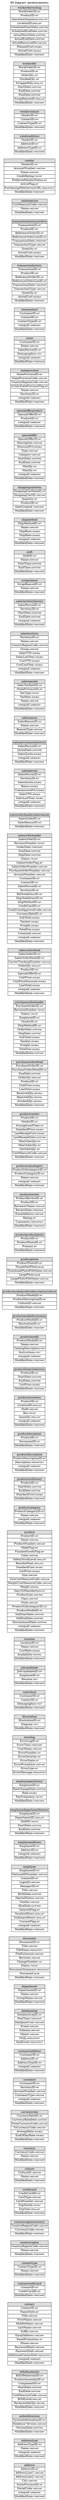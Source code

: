 // ************************************************************
// Generated by: Sequel Pro
// Version 5446
//
// https://www.sequelpro.com/
// https://github.com/sequelpro/sequelpro
//
// Host: 127.0.0.1 (MySQL 8.0.23)
// Database: adventureworks
// Generation Time: 2021-07-21 07:23:22 +0000
// ************************************************************

digraph "Database Structure" {
	label = "ER Diagram: adventureworks";
	labelloc = t;
	compound = true;
	node [ shape = record ];
	fontname = "Helvetica";
	ranksep = 1.25;
	ratio = 0.7;
	rankdir = LR;
	subgraph "table_address" {
		node [ shape = "plaintext" ];
		"address" [ label=<
			<TABLE BORDER="0" CELLSPACING="0" CELLBORDER="1">
			<TR><TD COLSPAN="3" BGCOLOR="#DDDDDD">address</TD></TR>
			<TR><TD COLSPAN="3" PORT="AddressID">AddressID:<FONT FACE="Helvetica-Oblique" POINT-SIZE="10">INT</FONT></TD></TR>
			<TR><TD COLSPAN="3" PORT="AddressLine1">AddressLine1:<FONT FACE="Helvetica-Oblique" POINT-SIZE="10">VARCHAR</FONT></TD></TR>
			<TR><TD COLSPAN="3" PORT="AddressLine2">AddressLine2:<FONT FACE="Helvetica-Oblique" POINT-SIZE="10">VARCHAR</FONT></TD></TR>
			<TR><TD COLSPAN="3" PORT="City">City:<FONT FACE="Helvetica-Oblique" POINT-SIZE="10">VARCHAR</FONT></TD></TR>
			<TR><TD COLSPAN="3" PORT="StateProvinceID">StateProvinceID:<FONT FACE="Helvetica-Oblique" POINT-SIZE="10">INT</FONT></TD></TR>
			<TR><TD COLSPAN="3" PORT="PostalCode">PostalCode:<FONT FACE="Helvetica-Oblique" POINT-SIZE="10">VARCHAR</FONT></TD></TR>
			<TR><TD COLSPAN="3" PORT="rowguid">rowguid:<FONT FACE="Helvetica-Oblique" POINT-SIZE="10">VARBINARY</FONT></TD></TR>
			<TR><TD COLSPAN="3" PORT="ModifiedDate">ModifiedDate:<FONT FACE="Helvetica-Oblique" POINT-SIZE="10">TIMESTAMP</FONT></TD></TR>
			</TABLE>>
		];
	}
	subgraph "table_addresstype" {
		node [ shape = "plaintext" ];
		"addresstype" [ label=<
			<TABLE BORDER="0" CELLSPACING="0" CELLBORDER="1">
			<TR><TD COLSPAN="3" BGCOLOR="#DDDDDD">addresstype</TD></TR>
			<TR><TD COLSPAN="3" PORT="AddressTypeID">AddressTypeID:<FONT FACE="Helvetica-Oblique" POINT-SIZE="10">INT</FONT></TD></TR>
			<TR><TD COLSPAN="3" PORT="Name">Name:<FONT FACE="Helvetica-Oblique" POINT-SIZE="10">VARCHAR</FONT></TD></TR>
			<TR><TD COLSPAN="3" PORT="rowguid">rowguid:<FONT FACE="Helvetica-Oblique" POINT-SIZE="10">VARBINARY</FONT></TD></TR>
			<TR><TD COLSPAN="3" PORT="ModifiedDate">ModifiedDate:<FONT FACE="Helvetica-Oblique" POINT-SIZE="10">TIMESTAMP</FONT></TD></TR>
			</TABLE>>
		];
	}
	subgraph "table_awbuildversion" {
		node [ shape = "plaintext" ];
		"awbuildversion" [ label=<
			<TABLE BORDER="0" CELLSPACING="0" CELLBORDER="1">
			<TR><TD COLSPAN="3" BGCOLOR="#DDDDDD">awbuildversion</TD></TR>
			<TR><TD COLSPAN="3" PORT="SystemInformationID">SystemInformationID:<FONT FACE="Helvetica-Oblique" POINT-SIZE="10">INT</FONT></TD></TR>
			<TR><TD COLSPAN="3" PORT="Database Version">Database Version:<FONT FACE="Helvetica-Oblique" POINT-SIZE="10">VARCHAR</FONT></TD></TR>
			<TR><TD COLSPAN="3" PORT="VersionDate">VersionDate:<FONT FACE="Helvetica-Oblique" POINT-SIZE="10">DATETIME</FONT></TD></TR>
			<TR><TD COLSPAN="3" PORT="ModifiedDate">ModifiedDate:<FONT FACE="Helvetica-Oblique" POINT-SIZE="10">TIMESTAMP</FONT></TD></TR>
			</TABLE>>
		];
	}
	subgraph "table_billofmaterials" {
		node [ shape = "plaintext" ];
		"billofmaterials" [ label=<
			<TABLE BORDER="0" CELLSPACING="0" CELLBORDER="1">
			<TR><TD COLSPAN="3" BGCOLOR="#DDDDDD">billofmaterials</TD></TR>
			<TR><TD COLSPAN="3" PORT="BillOfMaterialsID">BillOfMaterialsID:<FONT FACE="Helvetica-Oblique" POINT-SIZE="10">INT</FONT></TD></TR>
			<TR><TD COLSPAN="3" PORT="ProductAssemblyID">ProductAssemblyID:<FONT FACE="Helvetica-Oblique" POINT-SIZE="10">INT</FONT></TD></TR>
			<TR><TD COLSPAN="3" PORT="ComponentID">ComponentID:<FONT FACE="Helvetica-Oblique" POINT-SIZE="10">INT</FONT></TD></TR>
			<TR><TD COLSPAN="3" PORT="StartDate">StartDate:<FONT FACE="Helvetica-Oblique" POINT-SIZE="10">DATETIME</FONT></TD></TR>
			<TR><TD COLSPAN="3" PORT="EndDate">EndDate:<FONT FACE="Helvetica-Oblique" POINT-SIZE="10">DATETIME</FONT></TD></TR>
			<TR><TD COLSPAN="3" PORT="UnitMeasureCode">UnitMeasureCode:<FONT FACE="Helvetica-Oblique" POINT-SIZE="10">VARCHAR</FONT></TD></TR>
			<TR><TD COLSPAN="3" PORT="BOMLevel">BOMLevel:<FONT FACE="Helvetica-Oblique" POINT-SIZE="10">SMALLINT</FONT></TD></TR>
			<TR><TD COLSPAN="3" PORT="PerAssemblyQty">PerAssemblyQty:<FONT FACE="Helvetica-Oblique" POINT-SIZE="10">DECIMAL</FONT></TD></TR>
			<TR><TD COLSPAN="3" PORT="ModifiedDate">ModifiedDate:<FONT FACE="Helvetica-Oblique" POINT-SIZE="10">TIMESTAMP</FONT></TD></TR>
			</TABLE>>
		];
	}
	subgraph "table_contact" {
		node [ shape = "plaintext" ];
		"contact" [ label=<
			<TABLE BORDER="0" CELLSPACING="0" CELLBORDER="1">
			<TR><TD COLSPAN="3" BGCOLOR="#DDDDDD">contact</TD></TR>
			<TR><TD COLSPAN="3" PORT="ContactID">ContactID:<FONT FACE="Helvetica-Oblique" POINT-SIZE="10">INT</FONT></TD></TR>
			<TR><TD COLSPAN="3" PORT="NameStyle">NameStyle:<FONT FACE="Helvetica-Oblique" POINT-SIZE="10">BIT</FONT></TD></TR>
			<TR><TD COLSPAN="3" PORT="Title">Title:<FONT FACE="Helvetica-Oblique" POINT-SIZE="10">VARCHAR</FONT></TD></TR>
			<TR><TD COLSPAN="3" PORT="FirstName">FirstName:<FONT FACE="Helvetica-Oblique" POINT-SIZE="10">VARCHAR</FONT></TD></TR>
			<TR><TD COLSPAN="3" PORT="MiddleName">MiddleName:<FONT FACE="Helvetica-Oblique" POINT-SIZE="10">VARCHAR</FONT></TD></TR>
			<TR><TD COLSPAN="3" PORT="LastName">LastName:<FONT FACE="Helvetica-Oblique" POINT-SIZE="10">VARCHAR</FONT></TD></TR>
			<TR><TD COLSPAN="3" PORT="Suffix">Suffix:<FONT FACE="Helvetica-Oblique" POINT-SIZE="10">VARCHAR</FONT></TD></TR>
			<TR><TD COLSPAN="3" PORT="EmailAddress">EmailAddress:<FONT FACE="Helvetica-Oblique" POINT-SIZE="10">VARCHAR</FONT></TD></TR>
			<TR><TD COLSPAN="3" PORT="EmailPromotion">EmailPromotion:<FONT FACE="Helvetica-Oblique" POINT-SIZE="10">INT</FONT></TD></TR>
			<TR><TD COLSPAN="3" PORT="Phone">Phone:<FONT FACE="Helvetica-Oblique" POINT-SIZE="10">VARCHAR</FONT></TD></TR>
			<TR><TD COLSPAN="3" PORT="PasswordHash">PasswordHash:<FONT FACE="Helvetica-Oblique" POINT-SIZE="10">VARCHAR</FONT></TD></TR>
			<TR><TD COLSPAN="3" PORT="PasswordSalt">PasswordSalt:<FONT FACE="Helvetica-Oblique" POINT-SIZE="10">VARCHAR</FONT></TD></TR>
			<TR><TD COLSPAN="3" PORT="AdditionalContactInfo">AdditionalContactInfo:<FONT FACE="Helvetica-Oblique" POINT-SIZE="10">MEDIUMTEXT</FONT></TD></TR>
			<TR><TD COLSPAN="3" PORT="rowguid">rowguid:<FONT FACE="Helvetica-Oblique" POINT-SIZE="10">VARBINARY</FONT></TD></TR>
			<TR><TD COLSPAN="3" PORT="ModifiedDate">ModifiedDate:<FONT FACE="Helvetica-Oblique" POINT-SIZE="10">TIMESTAMP</FONT></TD></TR>
			</TABLE>>
		];
	}
	subgraph "table_contactcreditcard" {
		node [ shape = "plaintext" ];
		"contactcreditcard" [ label=<
			<TABLE BORDER="0" CELLSPACING="0" CELLBORDER="1">
			<TR><TD COLSPAN="3" BGCOLOR="#DDDDDD">contactcreditcard</TD></TR>
			<TR><TD COLSPAN="3" PORT="ContactID">ContactID:<FONT FACE="Helvetica-Oblique" POINT-SIZE="10">INT</FONT></TD></TR>
			<TR><TD COLSPAN="3" PORT="CreditCardID">CreditCardID:<FONT FACE="Helvetica-Oblique" POINT-SIZE="10">INT</FONT></TD></TR>
			<TR><TD COLSPAN="3" PORT="ModifiedDate">ModifiedDate:<FONT FACE="Helvetica-Oblique" POINT-SIZE="10">TIMESTAMP</FONT></TD></TR>
			</TABLE>>
		];
	}
	subgraph "table_contacttype" {
		node [ shape = "plaintext" ];
		"contacttype" [ label=<
			<TABLE BORDER="0" CELLSPACING="0" CELLBORDER="1">
			<TR><TD COLSPAN="3" BGCOLOR="#DDDDDD">contacttype</TD></TR>
			<TR><TD COLSPAN="3" PORT="ContactTypeID">ContactTypeID:<FONT FACE="Helvetica-Oblique" POINT-SIZE="10">INT</FONT></TD></TR>
			<TR><TD COLSPAN="3" PORT="Name">Name:<FONT FACE="Helvetica-Oblique" POINT-SIZE="10">VARCHAR</FONT></TD></TR>
			<TR><TD COLSPAN="3" PORT="ModifiedDate">ModifiedDate:<FONT FACE="Helvetica-Oblique" POINT-SIZE="10">TIMESTAMP</FONT></TD></TR>
			</TABLE>>
		];
	}
	subgraph "table_countryregion" {
		node [ shape = "plaintext" ];
		"countryregion" [ label=<
			<TABLE BORDER="0" CELLSPACING="0" CELLBORDER="1">
			<TR><TD COLSPAN="3" BGCOLOR="#DDDDDD">countryregion</TD></TR>
			<TR><TD COLSPAN="3" PORT="CountryRegionCode">CountryRegionCode:<FONT FACE="Helvetica-Oblique" POINT-SIZE="10">VARCHAR</FONT></TD></TR>
			<TR><TD COLSPAN="3" PORT="Name">Name:<FONT FACE="Helvetica-Oblique" POINT-SIZE="10">VARCHAR</FONT></TD></TR>
			<TR><TD COLSPAN="3" PORT="ModifiedDate">ModifiedDate:<FONT FACE="Helvetica-Oblique" POINT-SIZE="10">TIMESTAMP</FONT></TD></TR>
			</TABLE>>
		];
	}
	subgraph "table_countryregioncurrency" {
		node [ shape = "plaintext" ];
		"countryregioncurrency" [ label=<
			<TABLE BORDER="0" CELLSPACING="0" CELLBORDER="1">
			<TR><TD COLSPAN="3" BGCOLOR="#DDDDDD">countryregioncurrency</TD></TR>
			<TR><TD COLSPAN="3" PORT="CountryRegionCode">CountryRegionCode:<FONT FACE="Helvetica-Oblique" POINT-SIZE="10">VARCHAR</FONT></TD></TR>
			<TR><TD COLSPAN="3" PORT="CurrencyCode">CurrencyCode:<FONT FACE="Helvetica-Oblique" POINT-SIZE="10">VARCHAR</FONT></TD></TR>
			<TR><TD COLSPAN="3" PORT="ModifiedDate">ModifiedDate:<FONT FACE="Helvetica-Oblique" POINT-SIZE="10">TIMESTAMP</FONT></TD></TR>
			</TABLE>>
		];
	}
	subgraph "table_creditcard" {
		node [ shape = "plaintext" ];
		"creditcard" [ label=<
			<TABLE BORDER="0" CELLSPACING="0" CELLBORDER="1">
			<TR><TD COLSPAN="3" BGCOLOR="#DDDDDD">creditcard</TD></TR>
			<TR><TD COLSPAN="3" PORT="CreditCardID">CreditCardID:<FONT FACE="Helvetica-Oblique" POINT-SIZE="10">INT</FONT></TD></TR>
			<TR><TD COLSPAN="3" PORT="CardType">CardType:<FONT FACE="Helvetica-Oblique" POINT-SIZE="10">VARCHAR</FONT></TD></TR>
			<TR><TD COLSPAN="3" PORT="CardNumber">CardNumber:<FONT FACE="Helvetica-Oblique" POINT-SIZE="10">VARCHAR</FONT></TD></TR>
			<TR><TD COLSPAN="3" PORT="ExpMonth">ExpMonth:<FONT FACE="Helvetica-Oblique" POINT-SIZE="10">TINYINT</FONT></TD></TR>
			<TR><TD COLSPAN="3" PORT="ExpYear">ExpYear:<FONT FACE="Helvetica-Oblique" POINT-SIZE="10">SMALLINT</FONT></TD></TR>
			<TR><TD COLSPAN="3" PORT="ModifiedDate">ModifiedDate:<FONT FACE="Helvetica-Oblique" POINT-SIZE="10">TIMESTAMP</FONT></TD></TR>
			</TABLE>>
		];
	}
	subgraph "table_culture" {
		node [ shape = "plaintext" ];
		"culture" [ label=<
			<TABLE BORDER="0" CELLSPACING="0" CELLBORDER="1">
			<TR><TD COLSPAN="3" BGCOLOR="#DDDDDD">culture</TD></TR>
			<TR><TD COLSPAN="3" PORT="CultureID">CultureID:<FONT FACE="Helvetica-Oblique" POINT-SIZE="10">VARCHAR</FONT></TD></TR>
			<TR><TD COLSPAN="3" PORT="Name">Name:<FONT FACE="Helvetica-Oblique" POINT-SIZE="10">VARCHAR</FONT></TD></TR>
			<TR><TD COLSPAN="3" PORT="ModifiedDate">ModifiedDate:<FONT FACE="Helvetica-Oblique" POINT-SIZE="10">TIMESTAMP</FONT></TD></TR>
			</TABLE>>
		];
	}
	subgraph "table_currency" {
		node [ shape = "plaintext" ];
		"currency" [ label=<
			<TABLE BORDER="0" CELLSPACING="0" CELLBORDER="1">
			<TR><TD COLSPAN="3" BGCOLOR="#DDDDDD">currency</TD></TR>
			<TR><TD COLSPAN="3" PORT="CurrencyCode">CurrencyCode:<FONT FACE="Helvetica-Oblique" POINT-SIZE="10">VARCHAR</FONT></TD></TR>
			<TR><TD COLSPAN="3" PORT="Name">Name:<FONT FACE="Helvetica-Oblique" POINT-SIZE="10">VARCHAR</FONT></TD></TR>
			<TR><TD COLSPAN="3" PORT="ModifiedDate">ModifiedDate:<FONT FACE="Helvetica-Oblique" POINT-SIZE="10">TIMESTAMP</FONT></TD></TR>
			</TABLE>>
		];
	}
	subgraph "table_currencyrate" {
		node [ shape = "plaintext" ];
		"currencyrate" [ label=<
			<TABLE BORDER="0" CELLSPACING="0" CELLBORDER="1">
			<TR><TD COLSPAN="3" BGCOLOR="#DDDDDD">currencyrate</TD></TR>
			<TR><TD COLSPAN="3" PORT="CurrencyRateID">CurrencyRateID:<FONT FACE="Helvetica-Oblique" POINT-SIZE="10">INT</FONT></TD></TR>
			<TR><TD COLSPAN="3" PORT="CurrencyRateDate">CurrencyRateDate:<FONT FACE="Helvetica-Oblique" POINT-SIZE="10">DATETIME</FONT></TD></TR>
			<TR><TD COLSPAN="3" PORT="FromCurrencyCode">FromCurrencyCode:<FONT FACE="Helvetica-Oblique" POINT-SIZE="10">VARCHAR</FONT></TD></TR>
			<TR><TD COLSPAN="3" PORT="ToCurrencyCode">ToCurrencyCode:<FONT FACE="Helvetica-Oblique" POINT-SIZE="10">VARCHAR</FONT></TD></TR>
			<TR><TD COLSPAN="3" PORT="AverageRate">AverageRate:<FONT FACE="Helvetica-Oblique" POINT-SIZE="10">DOUBLE</FONT></TD></TR>
			<TR><TD COLSPAN="3" PORT="EndOfDayRate">EndOfDayRate:<FONT FACE="Helvetica-Oblique" POINT-SIZE="10">DOUBLE</FONT></TD></TR>
			<TR><TD COLSPAN="3" PORT="ModifiedDate">ModifiedDate:<FONT FACE="Helvetica-Oblique" POINT-SIZE="10">TIMESTAMP</FONT></TD></TR>
			</TABLE>>
		];
	}
	subgraph "table_customer" {
		node [ shape = "plaintext" ];
		"customer" [ label=<
			<TABLE BORDER="0" CELLSPACING="0" CELLBORDER="1">
			<TR><TD COLSPAN="3" BGCOLOR="#DDDDDD">customer</TD></TR>
			<TR><TD COLSPAN="3" PORT="CustomerID">CustomerID:<FONT FACE="Helvetica-Oblique" POINT-SIZE="10">INT</FONT></TD></TR>
			<TR><TD COLSPAN="3" PORT="TerritoryID">TerritoryID:<FONT FACE="Helvetica-Oblique" POINT-SIZE="10">INT</FONT></TD></TR>
			<TR><TD COLSPAN="3" PORT="AccountNumber">AccountNumber:<FONT FACE="Helvetica-Oblique" POINT-SIZE="10">VARCHAR</FONT></TD></TR>
			<TR><TD COLSPAN="3" PORT="CustomerType">CustomerType:<FONT FACE="Helvetica-Oblique" POINT-SIZE="10">VARCHAR</FONT></TD></TR>
			<TR><TD COLSPAN="3" PORT="rowguid">rowguid:<FONT FACE="Helvetica-Oblique" POINT-SIZE="10">VARBINARY</FONT></TD></TR>
			<TR><TD COLSPAN="3" PORT="ModifiedDate">ModifiedDate:<FONT FACE="Helvetica-Oblique" POINT-SIZE="10">TIMESTAMP</FONT></TD></TR>
			</TABLE>>
		];
	}
	subgraph "table_customeraddress" {
		node [ shape = "plaintext" ];
		"customeraddress" [ label=<
			<TABLE BORDER="0" CELLSPACING="0" CELLBORDER="1">
			<TR><TD COLSPAN="3" BGCOLOR="#DDDDDD">customeraddress</TD></TR>
			<TR><TD COLSPAN="3" PORT="CustomerID">CustomerID:<FONT FACE="Helvetica-Oblique" POINT-SIZE="10">INT</FONT></TD></TR>
			<TR><TD COLSPAN="3" PORT="AddressID">AddressID:<FONT FACE="Helvetica-Oblique" POINT-SIZE="10">INT</FONT></TD></TR>
			<TR><TD COLSPAN="3" PORT="AddressTypeID">AddressTypeID:<FONT FACE="Helvetica-Oblique" POINT-SIZE="10">INT</FONT></TD></TR>
			<TR><TD COLSPAN="3" PORT="rowguid">rowguid:<FONT FACE="Helvetica-Oblique" POINT-SIZE="10">VARBINARY</FONT></TD></TR>
			<TR><TD COLSPAN="3" PORT="ModifiedDate">ModifiedDate:<FONT FACE="Helvetica-Oblique" POINT-SIZE="10">TIMESTAMP</FONT></TD></TR>
			</TABLE>>
		];
	}
	subgraph "table_databaselog" {
		node [ shape = "plaintext" ];
		"databaselog" [ label=<
			<TABLE BORDER="0" CELLSPACING="0" CELLBORDER="1">
			<TR><TD COLSPAN="3" BGCOLOR="#DDDDDD">databaselog</TD></TR>
			<TR><TD COLSPAN="3" PORT="DatabaseLogID">DatabaseLogID:<FONT FACE="Helvetica-Oblique" POINT-SIZE="10">INT</FONT></TD></TR>
			<TR><TD COLSPAN="3" PORT="PostTime">PostTime:<FONT FACE="Helvetica-Oblique" POINT-SIZE="10">TIMESTAMP</FONT></TD></TR>
			<TR><TD COLSPAN="3" PORT="DatabaseUser">DatabaseUser:<FONT FACE="Helvetica-Oblique" POINT-SIZE="10">VARCHAR</FONT></TD></TR>
			<TR><TD COLSPAN="3" PORT="Event">Event:<FONT FACE="Helvetica-Oblique" POINT-SIZE="10">VARCHAR</FONT></TD></TR>
			<TR><TD COLSPAN="3" PORT="Schema">Schema:<FONT FACE="Helvetica-Oblique" POINT-SIZE="10">VARCHAR</FONT></TD></TR>
			<TR><TD COLSPAN="3" PORT="Object">Object:<FONT FACE="Helvetica-Oblique" POINT-SIZE="10">VARCHAR</FONT></TD></TR>
			<TR><TD COLSPAN="3" PORT="TSQL">TSQL:<FONT FACE="Helvetica-Oblique" POINT-SIZE="10">MEDIUMTEXT</FONT></TD></TR>
			<TR><TD COLSPAN="3" PORT="XmlEvent">XmlEvent:<FONT FACE="Helvetica-Oblique" POINT-SIZE="10">MEDIUMTEXT</FONT></TD></TR>
			</TABLE>>
		];
	}
	subgraph "table_department" {
		node [ shape = "plaintext" ];
		"department" [ label=<
			<TABLE BORDER="0" CELLSPACING="0" CELLBORDER="1">
			<TR><TD COLSPAN="3" BGCOLOR="#DDDDDD">department</TD></TR>
			<TR><TD COLSPAN="3" PORT="DepartmentID">DepartmentID:<FONT FACE="Helvetica-Oblique" POINT-SIZE="10">INT</FONT></TD></TR>
			<TR><TD COLSPAN="3" PORT="Name">Name:<FONT FACE="Helvetica-Oblique" POINT-SIZE="10">VARCHAR</FONT></TD></TR>
			<TR><TD COLSPAN="3" PORT="GroupName">GroupName:<FONT FACE="Helvetica-Oblique" POINT-SIZE="10">VARCHAR</FONT></TD></TR>
			<TR><TD COLSPAN="3" PORT="ModifiedDate">ModifiedDate:<FONT FACE="Helvetica-Oblique" POINT-SIZE="10">TIMESTAMP</FONT></TD></TR>
			</TABLE>>
		];
	}
	subgraph "table_document" {
		node [ shape = "plaintext" ];
		"document" [ label=<
			<TABLE BORDER="0" CELLSPACING="0" CELLBORDER="1">
			<TR><TD COLSPAN="3" BGCOLOR="#DDDDDD">document</TD></TR>
			<TR><TD COLSPAN="3" PORT="DocumentID">DocumentID:<FONT FACE="Helvetica-Oblique" POINT-SIZE="10">INT</FONT></TD></TR>
			<TR><TD COLSPAN="3" PORT="Title">Title:<FONT FACE="Helvetica-Oblique" POINT-SIZE="10">VARCHAR</FONT></TD></TR>
			<TR><TD COLSPAN="3" PORT="FileName">FileName:<FONT FACE="Helvetica-Oblique" POINT-SIZE="10">MEDIUMTEXT</FONT></TD></TR>
			<TR><TD COLSPAN="3" PORT="FileExtension">FileExtension:<FONT FACE="Helvetica-Oblique" POINT-SIZE="10">VARCHAR</FONT></TD></TR>
			<TR><TD COLSPAN="3" PORT="Revision">Revision:<FONT FACE="Helvetica-Oblique" POINT-SIZE="10">VARCHAR</FONT></TD></TR>
			<TR><TD COLSPAN="3" PORT="ChangeNumber">ChangeNumber:<FONT FACE="Helvetica-Oblique" POINT-SIZE="10">INT</FONT></TD></TR>
			<TR><TD COLSPAN="3" PORT="Status">Status:<FONT FACE="Helvetica-Oblique" POINT-SIZE="10">TINYINT</FONT></TD></TR>
			<TR><TD COLSPAN="3" PORT="DocumentSummary">DocumentSummary:<FONT FACE="Helvetica-Oblique" POINT-SIZE="10">MEDIUMTEXT</FONT></TD></TR>
			<TR><TD COLSPAN="3" PORT="Document">Document:<FONT FACE="Helvetica-Oblique" POINT-SIZE="10">BLOB</FONT></TD></TR>
			<TR><TD COLSPAN="3" PORT="ModifiedDate">ModifiedDate:<FONT FACE="Helvetica-Oblique" POINT-SIZE="10">TIMESTAMP</FONT></TD></TR>
			</TABLE>>
		];
	}
	subgraph "table_employee" {
		node [ shape = "plaintext" ];
		"employee" [ label=<
			<TABLE BORDER="0" CELLSPACING="0" CELLBORDER="1">
			<TR><TD COLSPAN="3" BGCOLOR="#DDDDDD">employee</TD></TR>
			<TR><TD COLSPAN="3" PORT="EmployeeID">EmployeeID:<FONT FACE="Helvetica-Oblique" POINT-SIZE="10">INT</FONT></TD></TR>
			<TR><TD COLSPAN="3" PORT="NationalIDNumber">NationalIDNumber:<FONT FACE="Helvetica-Oblique" POINT-SIZE="10">VARCHAR</FONT></TD></TR>
			<TR><TD COLSPAN="3" PORT="ContactID">ContactID:<FONT FACE="Helvetica-Oblique" POINT-SIZE="10">INT</FONT></TD></TR>
			<TR><TD COLSPAN="3" PORT="LoginID">LoginID:<FONT FACE="Helvetica-Oblique" POINT-SIZE="10">VARCHAR</FONT></TD></TR>
			<TR><TD COLSPAN="3" PORT="ManagerID">ManagerID:<FONT FACE="Helvetica-Oblique" POINT-SIZE="10">INT</FONT></TD></TR>
			<TR><TD COLSPAN="3" PORT="Title">Title:<FONT FACE="Helvetica-Oblique" POINT-SIZE="10">VARCHAR</FONT></TD></TR>
			<TR><TD COLSPAN="3" PORT="BirthDate">BirthDate:<FONT FACE="Helvetica-Oblique" POINT-SIZE="10">DATETIME</FONT></TD></TR>
			<TR><TD COLSPAN="3" PORT="MaritalStatus">MaritalStatus:<FONT FACE="Helvetica-Oblique" POINT-SIZE="10">VARCHAR</FONT></TD></TR>
			<TR><TD COLSPAN="3" PORT="Gender">Gender:<FONT FACE="Helvetica-Oblique" POINT-SIZE="10">VARCHAR</FONT></TD></TR>
			<TR><TD COLSPAN="3" PORT="HireDate">HireDate:<FONT FACE="Helvetica-Oblique" POINT-SIZE="10">DATETIME</FONT></TD></TR>
			<TR><TD COLSPAN="3" PORT="SalariedFlag">SalariedFlag:<FONT FACE="Helvetica-Oblique" POINT-SIZE="10">BIT</FONT></TD></TR>
			<TR><TD COLSPAN="3" PORT="VacationHours">VacationHours:<FONT FACE="Helvetica-Oblique" POINT-SIZE="10">SMALLINT</FONT></TD></TR>
			<TR><TD COLSPAN="3" PORT="SickLeaveHours">SickLeaveHours:<FONT FACE="Helvetica-Oblique" POINT-SIZE="10">SMALLINT</FONT></TD></TR>
			<TR><TD COLSPAN="3" PORT="CurrentFlag">CurrentFlag:<FONT FACE="Helvetica-Oblique" POINT-SIZE="10">BIT</FONT></TD></TR>
			<TR><TD COLSPAN="3" PORT="rowguid">rowguid:<FONT FACE="Helvetica-Oblique" POINT-SIZE="10">VARBINARY</FONT></TD></TR>
			<TR><TD COLSPAN="3" PORT="ModifiedDate">ModifiedDate:<FONT FACE="Helvetica-Oblique" POINT-SIZE="10">TIMESTAMP</FONT></TD></TR>
			</TABLE>>
		];
	}
	subgraph "table_employeeaddress" {
		node [ shape = "plaintext" ];
		"employeeaddress" [ label=<
			<TABLE BORDER="0" CELLSPACING="0" CELLBORDER="1">
			<TR><TD COLSPAN="3" BGCOLOR="#DDDDDD">employeeaddress</TD></TR>
			<TR><TD COLSPAN="3" PORT="EmployeeID">EmployeeID:<FONT FACE="Helvetica-Oblique" POINT-SIZE="10">INT</FONT></TD></TR>
			<TR><TD COLSPAN="3" PORT="AddressID">AddressID:<FONT FACE="Helvetica-Oblique" POINT-SIZE="10">INT</FONT></TD></TR>
			<TR><TD COLSPAN="3" PORT="rowguid">rowguid:<FONT FACE="Helvetica-Oblique" POINT-SIZE="10">VARBINARY</FONT></TD></TR>
			<TR><TD COLSPAN="3" PORT="ModifiedDate">ModifiedDate:<FONT FACE="Helvetica-Oblique" POINT-SIZE="10">TIMESTAMP</FONT></TD></TR>
			</TABLE>>
		];
	}
	subgraph "table_employeedepartmenthistory" {
		node [ shape = "plaintext" ];
		"employeedepartmenthistory" [ label=<
			<TABLE BORDER="0" CELLSPACING="0" CELLBORDER="1">
			<TR><TD COLSPAN="3" BGCOLOR="#DDDDDD">employeedepartmenthistory</TD></TR>
			<TR><TD COLSPAN="3" PORT="EmployeeID">EmployeeID:<FONT FACE="Helvetica-Oblique" POINT-SIZE="10">INT</FONT></TD></TR>
			<TR><TD COLSPAN="3" PORT="DepartmentID">DepartmentID:<FONT FACE="Helvetica-Oblique" POINT-SIZE="10">SMALLINT</FONT></TD></TR>
			<TR><TD COLSPAN="3" PORT="ShiftID">ShiftID:<FONT FACE="Helvetica-Oblique" POINT-SIZE="10">TINYINT</FONT></TD></TR>
			<TR><TD COLSPAN="3" PORT="StartDate">StartDate:<FONT FACE="Helvetica-Oblique" POINT-SIZE="10">DATETIME</FONT></TD></TR>
			<TR><TD COLSPAN="3" PORT="EndDate">EndDate:<FONT FACE="Helvetica-Oblique" POINT-SIZE="10">DATETIME</FONT></TD></TR>
			<TR><TD COLSPAN="3" PORT="ModifiedDate">ModifiedDate:<FONT FACE="Helvetica-Oblique" POINT-SIZE="10">TIMESTAMP</FONT></TD></TR>
			</TABLE>>
		];
	}
	subgraph "table_employeepayhistory" {
		node [ shape = "plaintext" ];
		"employeepayhistory" [ label=<
			<TABLE BORDER="0" CELLSPACING="0" CELLBORDER="1">
			<TR><TD COLSPAN="3" BGCOLOR="#DDDDDD">employeepayhistory</TD></TR>
			<TR><TD COLSPAN="3" PORT="EmployeeID">EmployeeID:<FONT FACE="Helvetica-Oblique" POINT-SIZE="10">INT</FONT></TD></TR>
			<TR><TD COLSPAN="3" PORT="RateChangeDate">RateChangeDate:<FONT FACE="Helvetica-Oblique" POINT-SIZE="10">DATETIME</FONT></TD></TR>
			<TR><TD COLSPAN="3" PORT="Rate">Rate:<FONT FACE="Helvetica-Oblique" POINT-SIZE="10">DOUBLE</FONT></TD></TR>
			<TR><TD COLSPAN="3" PORT="PayFrequency">PayFrequency:<FONT FACE="Helvetica-Oblique" POINT-SIZE="10">TINYINT</FONT></TD></TR>
			<TR><TD COLSPAN="3" PORT="ModifiedDate">ModifiedDate:<FONT FACE="Helvetica-Oblique" POINT-SIZE="10">TIMESTAMP</FONT></TD></TR>
			</TABLE>>
		];
	}
	subgraph "table_errorlog" {
		node [ shape = "plaintext" ];
		"errorlog" [ label=<
			<TABLE BORDER="0" CELLSPACING="0" CELLBORDER="1">
			<TR><TD COLSPAN="3" BGCOLOR="#DDDDDD">errorlog</TD></TR>
			<TR><TD COLSPAN="3" PORT="ErrorLogID">ErrorLogID:<FONT FACE="Helvetica-Oblique" POINT-SIZE="10">INT</FONT></TD></TR>
			<TR><TD COLSPAN="3" PORT="ErrorTime">ErrorTime:<FONT FACE="Helvetica-Oblique" POINT-SIZE="10">TIMESTAMP</FONT></TD></TR>
			<TR><TD COLSPAN="3" PORT="UserName">UserName:<FONT FACE="Helvetica-Oblique" POINT-SIZE="10">VARCHAR</FONT></TD></TR>
			<TR><TD COLSPAN="3" PORT="ErrorNumber">ErrorNumber:<FONT FACE="Helvetica-Oblique" POINT-SIZE="10">INT</FONT></TD></TR>
			<TR><TD COLSPAN="3" PORT="ErrorSeverity">ErrorSeverity:<FONT FACE="Helvetica-Oblique" POINT-SIZE="10">INT</FONT></TD></TR>
			<TR><TD COLSPAN="3" PORT="ErrorState">ErrorState:<FONT FACE="Helvetica-Oblique" POINT-SIZE="10">INT</FONT></TD></TR>
			<TR><TD COLSPAN="3" PORT="ErrorProcedure">ErrorProcedure:<FONT FACE="Helvetica-Oblique" POINT-SIZE="10">VARCHAR</FONT></TD></TR>
			<TR><TD COLSPAN="3" PORT="ErrorLine">ErrorLine:<FONT FACE="Helvetica-Oblique" POINT-SIZE="10">INT</FONT></TD></TR>
			<TR><TD COLSPAN="3" PORT="ErrorMessage">ErrorMessage:<FONT FACE="Helvetica-Oblique" POINT-SIZE="10">MEDIUMTEXT</FONT></TD></TR>
			</TABLE>>
		];
	}
	subgraph "table_illustration" {
		node [ shape = "plaintext" ];
		"illustration" [ label=<
			<TABLE BORDER="0" CELLSPACING="0" CELLBORDER="1">
			<TR><TD COLSPAN="3" BGCOLOR="#DDDDDD">illustration</TD></TR>
			<TR><TD COLSPAN="3" PORT="IllustrationID">IllustrationID:<FONT FACE="Helvetica-Oblique" POINT-SIZE="10">INT</FONT></TD></TR>
			<TR><TD COLSPAN="3" PORT="Diagram">Diagram:<FONT FACE="Helvetica-Oblique" POINT-SIZE="10">TEXT</FONT></TD></TR>
			<TR><TD COLSPAN="3" PORT="ModifiedDate">ModifiedDate:<FONT FACE="Helvetica-Oblique" POINT-SIZE="10">TIMESTAMP</FONT></TD></TR>
			</TABLE>>
		];
	}
	subgraph "table_individual" {
		node [ shape = "plaintext" ];
		"individual" [ label=<
			<TABLE BORDER="0" CELLSPACING="0" CELLBORDER="1">
			<TR><TD COLSPAN="3" BGCOLOR="#DDDDDD">individual</TD></TR>
			<TR><TD COLSPAN="3" PORT="CustomerID">CustomerID:<FONT FACE="Helvetica-Oblique" POINT-SIZE="10">INT</FONT></TD></TR>
			<TR><TD COLSPAN="3" PORT="ContactID">ContactID:<FONT FACE="Helvetica-Oblique" POINT-SIZE="10">INT</FONT></TD></TR>
			<TR><TD COLSPAN="3" PORT="Demographics">Demographics:<FONT FACE="Helvetica-Oblique" POINT-SIZE="10">TEXT</FONT></TD></TR>
			<TR><TD COLSPAN="3" PORT="ModifiedDate">ModifiedDate:<FONT FACE="Helvetica-Oblique" POINT-SIZE="10">TIMESTAMP</FONT></TD></TR>
			</TABLE>>
		];
	}
	subgraph "table_jobcandidate" {
		node [ shape = "plaintext" ];
		"jobcandidate" [ label=<
			<TABLE BORDER="0" CELLSPACING="0" CELLBORDER="1">
			<TR><TD COLSPAN="3" BGCOLOR="#DDDDDD">jobcandidate</TD></TR>
			<TR><TD COLSPAN="3" PORT="JobCandidateID">JobCandidateID:<FONT FACE="Helvetica-Oblique" POINT-SIZE="10">INT</FONT></TD></TR>
			<TR><TD COLSPAN="3" PORT="EmployeeID">EmployeeID:<FONT FACE="Helvetica-Oblique" POINT-SIZE="10">INT</FONT></TD></TR>
			<TR><TD COLSPAN="3" PORT="Resume">Resume:<FONT FACE="Helvetica-Oblique" POINT-SIZE="10">TEXT</FONT></TD></TR>
			<TR><TD COLSPAN="3" PORT="ModifiedDate">ModifiedDate:<FONT FACE="Helvetica-Oblique" POINT-SIZE="10">TIMESTAMP</FONT></TD></TR>
			</TABLE>>
		];
	}
	subgraph "table_location" {
		node [ shape = "plaintext" ];
		"location" [ label=<
			<TABLE BORDER="0" CELLSPACING="0" CELLBORDER="1">
			<TR><TD COLSPAN="3" BGCOLOR="#DDDDDD">location</TD></TR>
			<TR><TD COLSPAN="3" PORT="LocationID">LocationID:<FONT FACE="Helvetica-Oblique" POINT-SIZE="10">INT</FONT></TD></TR>
			<TR><TD COLSPAN="3" PORT="Name">Name:<FONT FACE="Helvetica-Oblique" POINT-SIZE="10">VARCHAR</FONT></TD></TR>
			<TR><TD COLSPAN="3" PORT="CostRate">CostRate:<FONT FACE="Helvetica-Oblique" POINT-SIZE="10">DOUBLE</FONT></TD></TR>
			<TR><TD COLSPAN="3" PORT="Availability">Availability:<FONT FACE="Helvetica-Oblique" POINT-SIZE="10">DECIMAL</FONT></TD></TR>
			<TR><TD COLSPAN="3" PORT="ModifiedDate">ModifiedDate:<FONT FACE="Helvetica-Oblique" POINT-SIZE="10">TIMESTAMP</FONT></TD></TR>
			</TABLE>>
		];
	}
	subgraph "table_product" {
		node [ shape = "plaintext" ];
		"product" [ label=<
			<TABLE BORDER="0" CELLSPACING="0" CELLBORDER="1">
			<TR><TD COLSPAN="3" BGCOLOR="#DDDDDD">product</TD></TR>
			<TR><TD COLSPAN="3" PORT="ProductID">ProductID:<FONT FACE="Helvetica-Oblique" POINT-SIZE="10">INT</FONT></TD></TR>
			<TR><TD COLSPAN="3" PORT="Name">Name:<FONT FACE="Helvetica-Oblique" POINT-SIZE="10">VARCHAR</FONT></TD></TR>
			<TR><TD COLSPAN="3" PORT="ProductNumber">ProductNumber:<FONT FACE="Helvetica-Oblique" POINT-SIZE="10">VARCHAR</FONT></TD></TR>
			<TR><TD COLSPAN="3" PORT="MakeFlag">MakeFlag:<FONT FACE="Helvetica-Oblique" POINT-SIZE="10">BIT</FONT></TD></TR>
			<TR><TD COLSPAN="3" PORT="FinishedGoodsFlag">FinishedGoodsFlag:<FONT FACE="Helvetica-Oblique" POINT-SIZE="10">BIT</FONT></TD></TR>
			<TR><TD COLSPAN="3" PORT="Color">Color:<FONT FACE="Helvetica-Oblique" POINT-SIZE="10">VARCHAR</FONT></TD></TR>
			<TR><TD COLSPAN="3" PORT="SafetyStockLevel">SafetyStockLevel:<FONT FACE="Helvetica-Oblique" POINT-SIZE="10">SMALLINT</FONT></TD></TR>
			<TR><TD COLSPAN="3" PORT="ReorderPoint">ReorderPoint:<FONT FACE="Helvetica-Oblique" POINT-SIZE="10">SMALLINT</FONT></TD></TR>
			<TR><TD COLSPAN="3" PORT="StandardCost">StandardCost:<FONT FACE="Helvetica-Oblique" POINT-SIZE="10">DOUBLE</FONT></TD></TR>
			<TR><TD COLSPAN="3" PORT="ListPrice">ListPrice:<FONT FACE="Helvetica-Oblique" POINT-SIZE="10">DOUBLE</FONT></TD></TR>
			<TR><TD COLSPAN="3" PORT="Size">Size:<FONT FACE="Helvetica-Oblique" POINT-SIZE="10">VARCHAR</FONT></TD></TR>
			<TR><TD COLSPAN="3" PORT="SizeUnitMeasureCode">SizeUnitMeasureCode:<FONT FACE="Helvetica-Oblique" POINT-SIZE="10">VARCHAR</FONT></TD></TR>
			<TR><TD COLSPAN="3" PORT="WeightUnitMeasureCode">WeightUnitMeasureCode:<FONT FACE="Helvetica-Oblique" POINT-SIZE="10">VARCHAR</FONT></TD></TR>
			<TR><TD COLSPAN="3" PORT="Weight">Weight:<FONT FACE="Helvetica-Oblique" POINT-SIZE="10">DECIMAL</FONT></TD></TR>
			<TR><TD COLSPAN="3" PORT="DaysToManufacture">DaysToManufacture:<FONT FACE="Helvetica-Oblique" POINT-SIZE="10">INT</FONT></TD></TR>
			<TR><TD COLSPAN="3" PORT="ProductLine">ProductLine:<FONT FACE="Helvetica-Oblique" POINT-SIZE="10">VARCHAR</FONT></TD></TR>
			<TR><TD COLSPAN="3" PORT="Class">Class:<FONT FACE="Helvetica-Oblique" POINT-SIZE="10">VARCHAR</FONT></TD></TR>
			<TR><TD COLSPAN="3" PORT="Style">Style:<FONT FACE="Helvetica-Oblique" POINT-SIZE="10">VARCHAR</FONT></TD></TR>
			<TR><TD COLSPAN="3" PORT="ProductSubcategoryID">ProductSubcategoryID:<FONT FACE="Helvetica-Oblique" POINT-SIZE="10">INT</FONT></TD></TR>
			<TR><TD COLSPAN="3" PORT="ProductModelID">ProductModelID:<FONT FACE="Helvetica-Oblique" POINT-SIZE="10">INT</FONT></TD></TR>
			<TR><TD COLSPAN="3" PORT="SellStartDate">SellStartDate:<FONT FACE="Helvetica-Oblique" POINT-SIZE="10">DATETIME</FONT></TD></TR>
			<TR><TD COLSPAN="3" PORT="SellEndDate">SellEndDate:<FONT FACE="Helvetica-Oblique" POINT-SIZE="10">DATETIME</FONT></TD></TR>
			<TR><TD COLSPAN="3" PORT="DiscontinuedDate">DiscontinuedDate:<FONT FACE="Helvetica-Oblique" POINT-SIZE="10">DATETIME</FONT></TD></TR>
			<TR><TD COLSPAN="3" PORT="rowguid">rowguid:<FONT FACE="Helvetica-Oblique" POINT-SIZE="10">VARBINARY</FONT></TD></TR>
			<TR><TD COLSPAN="3" PORT="ModifiedDate">ModifiedDate:<FONT FACE="Helvetica-Oblique" POINT-SIZE="10">TIMESTAMP</FONT></TD></TR>
			</TABLE>>
		];
	}
	subgraph "table_productcategory" {
		node [ shape = "plaintext" ];
		"productcategory" [ label=<
			<TABLE BORDER="0" CELLSPACING="0" CELLBORDER="1">
			<TR><TD COLSPAN="3" BGCOLOR="#DDDDDD">productcategory</TD></TR>
			<TR><TD COLSPAN="3" PORT="ProductCategoryID">ProductCategoryID:<FONT FACE="Helvetica-Oblique" POINT-SIZE="10">INT</FONT></TD></TR>
			<TR><TD COLSPAN="3" PORT="Name">Name:<FONT FACE="Helvetica-Oblique" POINT-SIZE="10">VARCHAR</FONT></TD></TR>
			<TR><TD COLSPAN="3" PORT="rowguid">rowguid:<FONT FACE="Helvetica-Oblique" POINT-SIZE="10">VARBINARY</FONT></TD></TR>
			<TR><TD COLSPAN="3" PORT="ModifiedDate">ModifiedDate:<FONT FACE="Helvetica-Oblique" POINT-SIZE="10">TIMESTAMP</FONT></TD></TR>
			</TABLE>>
		];
	}
	subgraph "table_productcosthistory" {
		node [ shape = "plaintext" ];
		"productcosthistory" [ label=<
			<TABLE BORDER="0" CELLSPACING="0" CELLBORDER="1">
			<TR><TD COLSPAN="3" BGCOLOR="#DDDDDD">productcosthistory</TD></TR>
			<TR><TD COLSPAN="3" PORT="ProductID">ProductID:<FONT FACE="Helvetica-Oblique" POINT-SIZE="10">INT</FONT></TD></TR>
			<TR><TD COLSPAN="3" PORT="StartDate">StartDate:<FONT FACE="Helvetica-Oblique" POINT-SIZE="10">DATETIME</FONT></TD></TR>
			<TR><TD COLSPAN="3" PORT="EndDate">EndDate:<FONT FACE="Helvetica-Oblique" POINT-SIZE="10">DATETIME</FONT></TD></TR>
			<TR><TD COLSPAN="3" PORT="StandardCost">StandardCost:<FONT FACE="Helvetica-Oblique" POINT-SIZE="10">DOUBLE</FONT></TD></TR>
			<TR><TD COLSPAN="3" PORT="ModifiedDate">ModifiedDate:<FONT FACE="Helvetica-Oblique" POINT-SIZE="10">TIMESTAMP</FONT></TD></TR>
			</TABLE>>
		];
	}
	subgraph "table_productdescription" {
		node [ shape = "plaintext" ];
		"productdescription" [ label=<
			<TABLE BORDER="0" CELLSPACING="0" CELLBORDER="1">
			<TR><TD COLSPAN="3" BGCOLOR="#DDDDDD">productdescription</TD></TR>
			<TR><TD COLSPAN="3" PORT="ProductDescriptionID">ProductDescriptionID:<FONT FACE="Helvetica-Oblique" POINT-SIZE="10">INT</FONT></TD></TR>
			<TR><TD COLSPAN="3" PORT="Description">Description:<FONT FACE="Helvetica-Oblique" POINT-SIZE="10">MEDIUMTEXT</FONT></TD></TR>
			<TR><TD COLSPAN="3" PORT="rowguid">rowguid:<FONT FACE="Helvetica-Oblique" POINT-SIZE="10">VARBINARY</FONT></TD></TR>
			<TR><TD COLSPAN="3" PORT="ModifiedDate">ModifiedDate:<FONT FACE="Helvetica-Oblique" POINT-SIZE="10">TIMESTAMP</FONT></TD></TR>
			</TABLE>>
		];
	}
	subgraph "table_productdocument" {
		node [ shape = "plaintext" ];
		"productdocument" [ label=<
			<TABLE BORDER="0" CELLSPACING="0" CELLBORDER="1">
			<TR><TD COLSPAN="3" BGCOLOR="#DDDDDD">productdocument</TD></TR>
			<TR><TD COLSPAN="3" PORT="ProductID">ProductID:<FONT FACE="Helvetica-Oblique" POINT-SIZE="10">INT</FONT></TD></TR>
			<TR><TD COLSPAN="3" PORT="DocumentID">DocumentID:<FONT FACE="Helvetica-Oblique" POINT-SIZE="10">INT</FONT></TD></TR>
			<TR><TD COLSPAN="3" PORT="ModifiedDate">ModifiedDate:<FONT FACE="Helvetica-Oblique" POINT-SIZE="10">TIMESTAMP</FONT></TD></TR>
			</TABLE>>
		];
	}
	subgraph "table_productinventory" {
		node [ shape = "plaintext" ];
		"productinventory" [ label=<
			<TABLE BORDER="0" CELLSPACING="0" CELLBORDER="1">
			<TR><TD COLSPAN="3" BGCOLOR="#DDDDDD">productinventory</TD></TR>
			<TR><TD COLSPAN="3" PORT="ProductID">ProductID:<FONT FACE="Helvetica-Oblique" POINT-SIZE="10">INT</FONT></TD></TR>
			<TR><TD COLSPAN="3" PORT="LocationID">LocationID:<FONT FACE="Helvetica-Oblique" POINT-SIZE="10">SMALLINT</FONT></TD></TR>
			<TR><TD COLSPAN="3" PORT="Shelf">Shelf:<FONT FACE="Helvetica-Oblique" POINT-SIZE="10">VARCHAR</FONT></TD></TR>
			<TR><TD COLSPAN="3" PORT="Bin">Bin:<FONT FACE="Helvetica-Oblique" POINT-SIZE="10">TINYINT</FONT></TD></TR>
			<TR><TD COLSPAN="3" PORT="Quantity">Quantity:<FONT FACE="Helvetica-Oblique" POINT-SIZE="10">SMALLINT</FONT></TD></TR>
			<TR><TD COLSPAN="3" PORT="rowguid">rowguid:<FONT FACE="Helvetica-Oblique" POINT-SIZE="10">VARBINARY</FONT></TD></TR>
			<TR><TD COLSPAN="3" PORT="ModifiedDate">ModifiedDate:<FONT FACE="Helvetica-Oblique" POINT-SIZE="10">TIMESTAMP</FONT></TD></TR>
			</TABLE>>
		];
	}
	subgraph "table_productlistpricehistory" {
		node [ shape = "plaintext" ];
		"productlistpricehistory" [ label=<
			<TABLE BORDER="0" CELLSPACING="0" CELLBORDER="1">
			<TR><TD COLSPAN="3" BGCOLOR="#DDDDDD">productlistpricehistory</TD></TR>
			<TR><TD COLSPAN="3" PORT="ProductID">ProductID:<FONT FACE="Helvetica-Oblique" POINT-SIZE="10">INT</FONT></TD></TR>
			<TR><TD COLSPAN="3" PORT="StartDate">StartDate:<FONT FACE="Helvetica-Oblique" POINT-SIZE="10">DATETIME</FONT></TD></TR>
			<TR><TD COLSPAN="3" PORT="EndDate">EndDate:<FONT FACE="Helvetica-Oblique" POINT-SIZE="10">DATETIME</FONT></TD></TR>
			<TR><TD COLSPAN="3" PORT="ListPrice">ListPrice:<FONT FACE="Helvetica-Oblique" POINT-SIZE="10">DOUBLE</FONT></TD></TR>
			<TR><TD COLSPAN="3" PORT="ModifiedDate">ModifiedDate:<FONT FACE="Helvetica-Oblique" POINT-SIZE="10">TIMESTAMP</FONT></TD></TR>
			</TABLE>>
		];
	}
	subgraph "table_productmodel" {
		node [ shape = "plaintext" ];
		"productmodel" [ label=<
			<TABLE BORDER="0" CELLSPACING="0" CELLBORDER="1">
			<TR><TD COLSPAN="3" BGCOLOR="#DDDDDD">productmodel</TD></TR>
			<TR><TD COLSPAN="3" PORT="ProductModelID">ProductModelID:<FONT FACE="Helvetica-Oblique" POINT-SIZE="10">INT</FONT></TD></TR>
			<TR><TD COLSPAN="3" PORT="Name">Name:<FONT FACE="Helvetica-Oblique" POINT-SIZE="10">VARCHAR</FONT></TD></TR>
			<TR><TD COLSPAN="3" PORT="CatalogDescription">CatalogDescription:<FONT FACE="Helvetica-Oblique" POINT-SIZE="10">TEXT</FONT></TD></TR>
			<TR><TD COLSPAN="3" PORT="Instructions">Instructions:<FONT FACE="Helvetica-Oblique" POINT-SIZE="10">TEXT</FONT></TD></TR>
			<TR><TD COLSPAN="3" PORT="rowguid">rowguid:<FONT FACE="Helvetica-Oblique" POINT-SIZE="10">VARBINARY</FONT></TD></TR>
			<TR><TD COLSPAN="3" PORT="ModifiedDate">ModifiedDate:<FONT FACE="Helvetica-Oblique" POINT-SIZE="10">TIMESTAMP</FONT></TD></TR>
			</TABLE>>
		];
	}
	subgraph "table_productmodelillustration" {
		node [ shape = "plaintext" ];
		"productmodelillustration" [ label=<
			<TABLE BORDER="0" CELLSPACING="0" CELLBORDER="1">
			<TR><TD COLSPAN="3" BGCOLOR="#DDDDDD">productmodelillustration</TD></TR>
			<TR><TD COLSPAN="3" PORT="ProductModelID">ProductModelID:<FONT FACE="Helvetica-Oblique" POINT-SIZE="10">INT</FONT></TD></TR>
			<TR><TD COLSPAN="3" PORT="IllustrationID">IllustrationID:<FONT FACE="Helvetica-Oblique" POINT-SIZE="10">INT</FONT></TD></TR>
			<TR><TD COLSPAN="3" PORT="ModifiedDate">ModifiedDate:<FONT FACE="Helvetica-Oblique" POINT-SIZE="10">TIMESTAMP</FONT></TD></TR>
			</TABLE>>
		];
	}
	subgraph "table_productmodelproductdescriptionculture" {
		node [ shape = "plaintext" ];
		"productmodelproductdescriptionculture" [ label=<
			<TABLE BORDER="0" CELLSPACING="0" CELLBORDER="1">
			<TR><TD COLSPAN="3" BGCOLOR="#DDDDDD">productmodelproductdescriptionculture</TD></TR>
			<TR><TD COLSPAN="3" PORT="ProductModelID">ProductModelID:<FONT FACE="Helvetica-Oblique" POINT-SIZE="10">INT</FONT></TD></TR>
			<TR><TD COLSPAN="3" PORT="ProductDescriptionID">ProductDescriptionID:<FONT FACE="Helvetica-Oblique" POINT-SIZE="10">INT</FONT></TD></TR>
			<TR><TD COLSPAN="3" PORT="CultureID">CultureID:<FONT FACE="Helvetica-Oblique" POINT-SIZE="10">VARCHAR</FONT></TD></TR>
			<TR><TD COLSPAN="3" PORT="ModifiedDate">ModifiedDate:<FONT FACE="Helvetica-Oblique" POINT-SIZE="10">TIMESTAMP</FONT></TD></TR>
			</TABLE>>
		];
	}
	subgraph "table_productphoto" {
		node [ shape = "plaintext" ];
		"productphoto" [ label=<
			<TABLE BORDER="0" CELLSPACING="0" CELLBORDER="1">
			<TR><TD COLSPAN="3" BGCOLOR="#DDDDDD">productphoto</TD></TR>
			<TR><TD COLSPAN="3" PORT="ProductPhotoID">ProductPhotoID:<FONT FACE="Helvetica-Oblique" POINT-SIZE="10">INT</FONT></TD></TR>
			<TR><TD COLSPAN="3" PORT="ThumbNailPhoto">ThumbNailPhoto:<FONT FACE="Helvetica-Oblique" POINT-SIZE="10">BLOB</FONT></TD></TR>
			<TR><TD COLSPAN="3" PORT="ThumbnailPhotoFileName">ThumbnailPhotoFileName:<FONT FACE="Helvetica-Oblique" POINT-SIZE="10">VARCHAR</FONT></TD></TR>
			<TR><TD COLSPAN="3" PORT="LargePhoto">LargePhoto:<FONT FACE="Helvetica-Oblique" POINT-SIZE="10">BLOB</FONT></TD></TR>
			<TR><TD COLSPAN="3" PORT="LargePhotoFileName">LargePhotoFileName:<FONT FACE="Helvetica-Oblique" POINT-SIZE="10">VARCHAR</FONT></TD></TR>
			<TR><TD COLSPAN="3" PORT="ModifiedDate">ModifiedDate:<FONT FACE="Helvetica-Oblique" POINT-SIZE="10">TIMESTAMP</FONT></TD></TR>
			</TABLE>>
		];
	}
	subgraph "table_productproductphoto" {
		node [ shape = "plaintext" ];
		"productproductphoto" [ label=<
			<TABLE BORDER="0" CELLSPACING="0" CELLBORDER="1">
			<TR><TD COLSPAN="3" BGCOLOR="#DDDDDD">productproductphoto</TD></TR>
			<TR><TD COLSPAN="3" PORT="ProductID">ProductID:<FONT FACE="Helvetica-Oblique" POINT-SIZE="10">INT</FONT></TD></TR>
			<TR><TD COLSPAN="3" PORT="ProductPhotoID">ProductPhotoID:<FONT FACE="Helvetica-Oblique" POINT-SIZE="10">INT</FONT></TD></TR>
			<TR><TD COLSPAN="3" PORT="Primary">Primary:<FONT FACE="Helvetica-Oblique" POINT-SIZE="10">BIT</FONT></TD></TR>
			<TR><TD COLSPAN="3" PORT="ModifiedDate">ModifiedDate:<FONT FACE="Helvetica-Oblique" POINT-SIZE="10">TIMESTAMP</FONT></TD></TR>
			</TABLE>>
		];
	}
	subgraph "table_productreview" {
		node [ shape = "plaintext" ];
		"productreview" [ label=<
			<TABLE BORDER="0" CELLSPACING="0" CELLBORDER="1">
			<TR><TD COLSPAN="3" BGCOLOR="#DDDDDD">productreview</TD></TR>
			<TR><TD COLSPAN="3" PORT="ProductReviewID">ProductReviewID:<FONT FACE="Helvetica-Oblique" POINT-SIZE="10">INT</FONT></TD></TR>
			<TR><TD COLSPAN="3" PORT="ProductID">ProductID:<FONT FACE="Helvetica-Oblique" POINT-SIZE="10">INT</FONT></TD></TR>
			<TR><TD COLSPAN="3" PORT="ReviewerName">ReviewerName:<FONT FACE="Helvetica-Oblique" POINT-SIZE="10">VARCHAR</FONT></TD></TR>
			<TR><TD COLSPAN="3" PORT="ReviewDate">ReviewDate:<FONT FACE="Helvetica-Oblique" POINT-SIZE="10">TIMESTAMP</FONT></TD></TR>
			<TR><TD COLSPAN="3" PORT="EmailAddress">EmailAddress:<FONT FACE="Helvetica-Oblique" POINT-SIZE="10">VARCHAR</FONT></TD></TR>
			<TR><TD COLSPAN="3" PORT="Rating">Rating:<FONT FACE="Helvetica-Oblique" POINT-SIZE="10">INT</FONT></TD></TR>
			<TR><TD COLSPAN="3" PORT="Comments">Comments:<FONT FACE="Helvetica-Oblique" POINT-SIZE="10">MEDIUMTEXT</FONT></TD></TR>
			<TR><TD COLSPAN="3" PORT="ModifiedDate">ModifiedDate:<FONT FACE="Helvetica-Oblique" POINT-SIZE="10">TIMESTAMP</FONT></TD></TR>
			</TABLE>>
		];
	}
	subgraph "table_productsubcategory" {
		node [ shape = "plaintext" ];
		"productsubcategory" [ label=<
			<TABLE BORDER="0" CELLSPACING="0" CELLBORDER="1">
			<TR><TD COLSPAN="3" BGCOLOR="#DDDDDD">productsubcategory</TD></TR>
			<TR><TD COLSPAN="3" PORT="ProductSubcategoryID">ProductSubcategoryID:<FONT FACE="Helvetica-Oblique" POINT-SIZE="10">INT</FONT></TD></TR>
			<TR><TD COLSPAN="3" PORT="ProductCategoryID">ProductCategoryID:<FONT FACE="Helvetica-Oblique" POINT-SIZE="10">INT</FONT></TD></TR>
			<TR><TD COLSPAN="3" PORT="Name">Name:<FONT FACE="Helvetica-Oblique" POINT-SIZE="10">VARCHAR</FONT></TD></TR>
			<TR><TD COLSPAN="3" PORT="rowguid">rowguid:<FONT FACE="Helvetica-Oblique" POINT-SIZE="10">VARBINARY</FONT></TD></TR>
			<TR><TD COLSPAN="3" PORT="ModifiedDate">ModifiedDate:<FONT FACE="Helvetica-Oblique" POINT-SIZE="10">TIMESTAMP</FONT></TD></TR>
			</TABLE>>
		];
	}
	subgraph "table_productvendor" {
		node [ shape = "plaintext" ];
		"productvendor" [ label=<
			<TABLE BORDER="0" CELLSPACING="0" CELLBORDER="1">
			<TR><TD COLSPAN="3" BGCOLOR="#DDDDDD">productvendor</TD></TR>
			<TR><TD COLSPAN="3" PORT="ProductID">ProductID:<FONT FACE="Helvetica-Oblique" POINT-SIZE="10">INT</FONT></TD></TR>
			<TR><TD COLSPAN="3" PORT="VendorID">VendorID:<FONT FACE="Helvetica-Oblique" POINT-SIZE="10">INT</FONT></TD></TR>
			<TR><TD COLSPAN="3" PORT="AverageLeadTime">AverageLeadTime:<FONT FACE="Helvetica-Oblique" POINT-SIZE="10">INT</FONT></TD></TR>
			<TR><TD COLSPAN="3" PORT="StandardPrice">StandardPrice:<FONT FACE="Helvetica-Oblique" POINT-SIZE="10">DOUBLE</FONT></TD></TR>
			<TR><TD COLSPAN="3" PORT="LastReceiptCost">LastReceiptCost:<FONT FACE="Helvetica-Oblique" POINT-SIZE="10">DOUBLE</FONT></TD></TR>
			<TR><TD COLSPAN="3" PORT="LastReceiptDate">LastReceiptDate:<FONT FACE="Helvetica-Oblique" POINT-SIZE="10">DATETIME</FONT></TD></TR>
			<TR><TD COLSPAN="3" PORT="MinOrderQty">MinOrderQty:<FONT FACE="Helvetica-Oblique" POINT-SIZE="10">INT</FONT></TD></TR>
			<TR><TD COLSPAN="3" PORT="MaxOrderQty">MaxOrderQty:<FONT FACE="Helvetica-Oblique" POINT-SIZE="10">INT</FONT></TD></TR>
			<TR><TD COLSPAN="3" PORT="OnOrderQty">OnOrderQty:<FONT FACE="Helvetica-Oblique" POINT-SIZE="10">INT</FONT></TD></TR>
			<TR><TD COLSPAN="3" PORT="UnitMeasureCode">UnitMeasureCode:<FONT FACE="Helvetica-Oblique" POINT-SIZE="10">VARCHAR</FONT></TD></TR>
			<TR><TD COLSPAN="3" PORT="ModifiedDate">ModifiedDate:<FONT FACE="Helvetica-Oblique" POINT-SIZE="10">TIMESTAMP</FONT></TD></TR>
			</TABLE>>
		];
	}
	subgraph "table_purchaseorderdetail" {
		node [ shape = "plaintext" ];
		"purchaseorderdetail" [ label=<
			<TABLE BORDER="0" CELLSPACING="0" CELLBORDER="1">
			<TR><TD COLSPAN="3" BGCOLOR="#DDDDDD">purchaseorderdetail</TD></TR>
			<TR><TD COLSPAN="3" PORT="PurchaseOrderID">PurchaseOrderID:<FONT FACE="Helvetica-Oblique" POINT-SIZE="10">INT</FONT></TD></TR>
			<TR><TD COLSPAN="3" PORT="PurchaseOrderDetailID">PurchaseOrderDetailID:<FONT FACE="Helvetica-Oblique" POINT-SIZE="10">INT</FONT></TD></TR>
			<TR><TD COLSPAN="3" PORT="DueDate">DueDate:<FONT FACE="Helvetica-Oblique" POINT-SIZE="10">DATETIME</FONT></TD></TR>
			<TR><TD COLSPAN="3" PORT="OrderQty">OrderQty:<FONT FACE="Helvetica-Oblique" POINT-SIZE="10">SMALLINT</FONT></TD></TR>
			<TR><TD COLSPAN="3" PORT="ProductID">ProductID:<FONT FACE="Helvetica-Oblique" POINT-SIZE="10">INT</FONT></TD></TR>
			<TR><TD COLSPAN="3" PORT="UnitPrice">UnitPrice:<FONT FACE="Helvetica-Oblique" POINT-SIZE="10">DOUBLE</FONT></TD></TR>
			<TR><TD COLSPAN="3" PORT="LineTotal">LineTotal:<FONT FACE="Helvetica-Oblique" POINT-SIZE="10">DOUBLE</FONT></TD></TR>
			<TR><TD COLSPAN="3" PORT="ReceivedQty">ReceivedQty:<FONT FACE="Helvetica-Oblique" POINT-SIZE="10">DECIMAL</FONT></TD></TR>
			<TR><TD COLSPAN="3" PORT="RejectedQty">RejectedQty:<FONT FACE="Helvetica-Oblique" POINT-SIZE="10">DECIMAL</FONT></TD></TR>
			<TR><TD COLSPAN="3" PORT="StockedQty">StockedQty:<FONT FACE="Helvetica-Oblique" POINT-SIZE="10">DECIMAL</FONT></TD></TR>
			<TR><TD COLSPAN="3" PORT="ModifiedDate">ModifiedDate:<FONT FACE="Helvetica-Oblique" POINT-SIZE="10">TIMESTAMP</FONT></TD></TR>
			</TABLE>>
		];
	}
	subgraph "table_purchaseorderheader" {
		node [ shape = "plaintext" ];
		"purchaseorderheader" [ label=<
			<TABLE BORDER="0" CELLSPACING="0" CELLBORDER="1">
			<TR><TD COLSPAN="3" BGCOLOR="#DDDDDD">purchaseorderheader</TD></TR>
			<TR><TD COLSPAN="3" PORT="PurchaseOrderID">PurchaseOrderID:<FONT FACE="Helvetica-Oblique" POINT-SIZE="10">INT</FONT></TD></TR>
			<TR><TD COLSPAN="3" PORT="RevisionNumber">RevisionNumber:<FONT FACE="Helvetica-Oblique" POINT-SIZE="10">TINYINT</FONT></TD></TR>
			<TR><TD COLSPAN="3" PORT="Status">Status:<FONT FACE="Helvetica-Oblique" POINT-SIZE="10">TINYINT</FONT></TD></TR>
			<TR><TD COLSPAN="3" PORT="EmployeeID">EmployeeID:<FONT FACE="Helvetica-Oblique" POINT-SIZE="10">INT</FONT></TD></TR>
			<TR><TD COLSPAN="3" PORT="VendorID">VendorID:<FONT FACE="Helvetica-Oblique" POINT-SIZE="10">INT</FONT></TD></TR>
			<TR><TD COLSPAN="3" PORT="ShipMethodID">ShipMethodID:<FONT FACE="Helvetica-Oblique" POINT-SIZE="10">INT</FONT></TD></TR>
			<TR><TD COLSPAN="3" PORT="OrderDate">OrderDate:<FONT FACE="Helvetica-Oblique" POINT-SIZE="10">DATETIME</FONT></TD></TR>
			<TR><TD COLSPAN="3" PORT="ShipDate">ShipDate:<FONT FACE="Helvetica-Oblique" POINT-SIZE="10">DATETIME</FONT></TD></TR>
			<TR><TD COLSPAN="3" PORT="SubTotal">SubTotal:<FONT FACE="Helvetica-Oblique" POINT-SIZE="10">DOUBLE</FONT></TD></TR>
			<TR><TD COLSPAN="3" PORT="TaxAmt">TaxAmt:<FONT FACE="Helvetica-Oblique" POINT-SIZE="10">DOUBLE</FONT></TD></TR>
			<TR><TD COLSPAN="3" PORT="Freight">Freight:<FONT FACE="Helvetica-Oblique" POINT-SIZE="10">DOUBLE</FONT></TD></TR>
			<TR><TD COLSPAN="3" PORT="TotalDue">TotalDue:<FONT FACE="Helvetica-Oblique" POINT-SIZE="10">DOUBLE</FONT></TD></TR>
			<TR><TD COLSPAN="3" PORT="ModifiedDate">ModifiedDate:<FONT FACE="Helvetica-Oblique" POINT-SIZE="10">DATETIME</FONT></TD></TR>
			</TABLE>>
		];
	}
	subgraph "table_salesorderdetail" {
		node [ shape = "plaintext" ];
		"salesorderdetail" [ label=<
			<TABLE BORDER="0" CELLSPACING="0" CELLBORDER="1">
			<TR><TD COLSPAN="3" BGCOLOR="#DDDDDD">salesorderdetail</TD></TR>
			<TR><TD COLSPAN="3" PORT="SalesOrderID">SalesOrderID:<FONT FACE="Helvetica-Oblique" POINT-SIZE="10">INT</FONT></TD></TR>
			<TR><TD COLSPAN="3" PORT="SalesOrderDetailID">SalesOrderDetailID:<FONT FACE="Helvetica-Oblique" POINT-SIZE="10">INT</FONT></TD></TR>
			<TR><TD COLSPAN="3" PORT="CarrierTrackingNumber">CarrierTrackingNumber:<FONT FACE="Helvetica-Oblique" POINT-SIZE="10">VARCHAR</FONT></TD></TR>
			<TR><TD COLSPAN="3" PORT="OrderQty">OrderQty:<FONT FACE="Helvetica-Oblique" POINT-SIZE="10">SMALLINT</FONT></TD></TR>
			<TR><TD COLSPAN="3" PORT="ProductID">ProductID:<FONT FACE="Helvetica-Oblique" POINT-SIZE="10">INT</FONT></TD></TR>
			<TR><TD COLSPAN="3" PORT="SpecialOfferID">SpecialOfferID:<FONT FACE="Helvetica-Oblique" POINT-SIZE="10">INT</FONT></TD></TR>
			<TR><TD COLSPAN="3" PORT="UnitPrice">UnitPrice:<FONT FACE="Helvetica-Oblique" POINT-SIZE="10">DOUBLE</FONT></TD></TR>
			<TR><TD COLSPAN="3" PORT="UnitPriceDiscount">UnitPriceDiscount:<FONT FACE="Helvetica-Oblique" POINT-SIZE="10">DOUBLE</FONT></TD></TR>
			<TR><TD COLSPAN="3" PORT="LineTotal">LineTotal:<FONT FACE="Helvetica-Oblique" POINT-SIZE="10">DOUBLE</FONT></TD></TR>
			<TR><TD COLSPAN="3" PORT="rowguid">rowguid:<FONT FACE="Helvetica-Oblique" POINT-SIZE="10">VARBINARY</FONT></TD></TR>
			<TR><TD COLSPAN="3" PORT="ModifiedDate">ModifiedDate:<FONT FACE="Helvetica-Oblique" POINT-SIZE="10">TIMESTAMP</FONT></TD></TR>
			</TABLE>>
		];
	}
	subgraph "table_salesorderheader" {
		node [ shape = "plaintext" ];
		"salesorderheader" [ label=<
			<TABLE BORDER="0" CELLSPACING="0" CELLBORDER="1">
			<TR><TD COLSPAN="3" BGCOLOR="#DDDDDD">salesorderheader</TD></TR>
			<TR><TD COLSPAN="3" PORT="SalesOrderID">SalesOrderID:<FONT FACE="Helvetica-Oblique" POINT-SIZE="10">INT</FONT></TD></TR>
			<TR><TD COLSPAN="3" PORT="RevisionNumber">RevisionNumber:<FONT FACE="Helvetica-Oblique" POINT-SIZE="10">TINYINT</FONT></TD></TR>
			<TR><TD COLSPAN="3" PORT="OrderDate">OrderDate:<FONT FACE="Helvetica-Oblique" POINT-SIZE="10">TIMESTAMP</FONT></TD></TR>
			<TR><TD COLSPAN="3" PORT="DueDate">DueDate:<FONT FACE="Helvetica-Oblique" POINT-SIZE="10">DATETIME</FONT></TD></TR>
			<TR><TD COLSPAN="3" PORT="ShipDate">ShipDate:<FONT FACE="Helvetica-Oblique" POINT-SIZE="10">DATETIME</FONT></TD></TR>
			<TR><TD COLSPAN="3" PORT="Status">Status:<FONT FACE="Helvetica-Oblique" POINT-SIZE="10">TINYINT</FONT></TD></TR>
			<TR><TD COLSPAN="3" PORT="OnlineOrderFlag">OnlineOrderFlag:<FONT FACE="Helvetica-Oblique" POINT-SIZE="10">BIT</FONT></TD></TR>
			<TR><TD COLSPAN="3" PORT="SalesOrderNumber">SalesOrderNumber:<FONT FACE="Helvetica-Oblique" POINT-SIZE="10">VARCHAR</FONT></TD></TR>
			<TR><TD COLSPAN="3" PORT="PurchaseOrderNumber">PurchaseOrderNumber:<FONT FACE="Helvetica-Oblique" POINT-SIZE="10">VARCHAR</FONT></TD></TR>
			<TR><TD COLSPAN="3" PORT="AccountNumber">AccountNumber:<FONT FACE="Helvetica-Oblique" POINT-SIZE="10">VARCHAR</FONT></TD></TR>
			<TR><TD COLSPAN="3" PORT="CustomerID">CustomerID:<FONT FACE="Helvetica-Oblique" POINT-SIZE="10">INT</FONT></TD></TR>
			<TR><TD COLSPAN="3" PORT="ContactID">ContactID:<FONT FACE="Helvetica-Oblique" POINT-SIZE="10">INT</FONT></TD></TR>
			<TR><TD COLSPAN="3" PORT="SalesPersonID">SalesPersonID:<FONT FACE="Helvetica-Oblique" POINT-SIZE="10">INT</FONT></TD></TR>
			<TR><TD COLSPAN="3" PORT="TerritoryID">TerritoryID:<FONT FACE="Helvetica-Oblique" POINT-SIZE="10">INT</FONT></TD></TR>
			<TR><TD COLSPAN="3" PORT="BillToAddressID">BillToAddressID:<FONT FACE="Helvetica-Oblique" POINT-SIZE="10">INT</FONT></TD></TR>
			<TR><TD COLSPAN="3" PORT="ShipToAddressID">ShipToAddressID:<FONT FACE="Helvetica-Oblique" POINT-SIZE="10">INT</FONT></TD></TR>
			<TR><TD COLSPAN="3" PORT="ShipMethodID">ShipMethodID:<FONT FACE="Helvetica-Oblique" POINT-SIZE="10">INT</FONT></TD></TR>
			<TR><TD COLSPAN="3" PORT="CreditCardID">CreditCardID:<FONT FACE="Helvetica-Oblique" POINT-SIZE="10">INT</FONT></TD></TR>
			<TR><TD COLSPAN="3" PORT="CreditCardApprovalCode">CreditCardApprovalCode:<FONT FACE="Helvetica-Oblique" POINT-SIZE="10">VARCHAR</FONT></TD></TR>
			<TR><TD COLSPAN="3" PORT="CurrencyRateID">CurrencyRateID:<FONT FACE="Helvetica-Oblique" POINT-SIZE="10">INT</FONT></TD></TR>
			<TR><TD COLSPAN="3" PORT="SubTotal">SubTotal:<FONT FACE="Helvetica-Oblique" POINT-SIZE="10">DOUBLE</FONT></TD></TR>
			<TR><TD COLSPAN="3" PORT="TaxAmt">TaxAmt:<FONT FACE="Helvetica-Oblique" POINT-SIZE="10">DOUBLE</FONT></TD></TR>
			<TR><TD COLSPAN="3" PORT="Freight">Freight:<FONT FACE="Helvetica-Oblique" POINT-SIZE="10">DOUBLE</FONT></TD></TR>
			<TR><TD COLSPAN="3" PORT="TotalDue">TotalDue:<FONT FACE="Helvetica-Oblique" POINT-SIZE="10">DOUBLE</FONT></TD></TR>
			<TR><TD COLSPAN="3" PORT="Comment">Comment:<FONT FACE="Helvetica-Oblique" POINT-SIZE="10">VARCHAR</FONT></TD></TR>
			<TR><TD COLSPAN="3" PORT="rowguid">rowguid:<FONT FACE="Helvetica-Oblique" POINT-SIZE="10">VARBINARY</FONT></TD></TR>
			<TR><TD COLSPAN="3" PORT="ModifiedDate">ModifiedDate:<FONT FACE="Helvetica-Oblique" POINT-SIZE="10">TIMESTAMP</FONT></TD></TR>
			</TABLE>>
		];
	}
	subgraph "table_salesorderheadersalesreason" {
		node [ shape = "plaintext" ];
		"salesorderheadersalesreason" [ label=<
			<TABLE BORDER="0" CELLSPACING="0" CELLBORDER="1">
			<TR><TD COLSPAN="3" BGCOLOR="#DDDDDD">salesorderheadersalesreason</TD></TR>
			<TR><TD COLSPAN="3" PORT="SalesOrderID">SalesOrderID:<FONT FACE="Helvetica-Oblique" POINT-SIZE="10">INT</FONT></TD></TR>
			<TR><TD COLSPAN="3" PORT="SalesReasonID">SalesReasonID:<FONT FACE="Helvetica-Oblique" POINT-SIZE="10">INT</FONT></TD></TR>
			<TR><TD COLSPAN="3" PORT="ModifiedDate">ModifiedDate:<FONT FACE="Helvetica-Oblique" POINT-SIZE="10">TIMESTAMP</FONT></TD></TR>
			</TABLE>>
		];
	}
	subgraph "table_salesperson" {
		node [ shape = "plaintext" ];
		"salesperson" [ label=<
			<TABLE BORDER="0" CELLSPACING="0" CELLBORDER="1">
			<TR><TD COLSPAN="3" BGCOLOR="#DDDDDD">salesperson</TD></TR>
			<TR><TD COLSPAN="3" PORT="SalesPersonID">SalesPersonID:<FONT FACE="Helvetica-Oblique" POINT-SIZE="10">INT</FONT></TD></TR>
			<TR><TD COLSPAN="3" PORT="TerritoryID">TerritoryID:<FONT FACE="Helvetica-Oblique" POINT-SIZE="10">INT</FONT></TD></TR>
			<TR><TD COLSPAN="3" PORT="SalesQuota">SalesQuota:<FONT FACE="Helvetica-Oblique" POINT-SIZE="10">DOUBLE</FONT></TD></TR>
			<TR><TD COLSPAN="3" PORT="Bonus">Bonus:<FONT FACE="Helvetica-Oblique" POINT-SIZE="10">DOUBLE</FONT></TD></TR>
			<TR><TD COLSPAN="3" PORT="CommissionPct">CommissionPct:<FONT FACE="Helvetica-Oblique" POINT-SIZE="10">DOUBLE</FONT></TD></TR>
			<TR><TD COLSPAN="3" PORT="SalesYTD">SalesYTD:<FONT FACE="Helvetica-Oblique" POINT-SIZE="10">DOUBLE</FONT></TD></TR>
			<TR><TD COLSPAN="3" PORT="SalesLastYear">SalesLastYear:<FONT FACE="Helvetica-Oblique" POINT-SIZE="10">DOUBLE</FONT></TD></TR>
			<TR><TD COLSPAN="3" PORT="rowguid">rowguid:<FONT FACE="Helvetica-Oblique" POINT-SIZE="10">VARBINARY</FONT></TD></TR>
			<TR><TD COLSPAN="3" PORT="ModifiedDate">ModifiedDate:<FONT FACE="Helvetica-Oblique" POINT-SIZE="10">TIMESTAMP</FONT></TD></TR>
			</TABLE>>
		];
	}
	subgraph "table_salespersonquotahistory" {
		node [ shape = "plaintext" ];
		"salespersonquotahistory" [ label=<
			<TABLE BORDER="0" CELLSPACING="0" CELLBORDER="1">
			<TR><TD COLSPAN="3" BGCOLOR="#DDDDDD">salespersonquotahistory</TD></TR>
			<TR><TD COLSPAN="3" PORT="SalesPersonID">SalesPersonID:<FONT FACE="Helvetica-Oblique" POINT-SIZE="10">INT</FONT></TD></TR>
			<TR><TD COLSPAN="3" PORT="QuotaDate">QuotaDate:<FONT FACE="Helvetica-Oblique" POINT-SIZE="10">DATETIME</FONT></TD></TR>
			<TR><TD COLSPAN="3" PORT="SalesQuota">SalesQuota:<FONT FACE="Helvetica-Oblique" POINT-SIZE="10">DOUBLE</FONT></TD></TR>
			<TR><TD COLSPAN="3" PORT="rowguid">rowguid:<FONT FACE="Helvetica-Oblique" POINT-SIZE="10">VARBINARY</FONT></TD></TR>
			<TR><TD COLSPAN="3" PORT="ModifiedDate">ModifiedDate:<FONT FACE="Helvetica-Oblique" POINT-SIZE="10">TIMESTAMP</FONT></TD></TR>
			</TABLE>>
		];
	}
	subgraph "table_salesreason" {
		node [ shape = "plaintext" ];
		"salesreason" [ label=<
			<TABLE BORDER="0" CELLSPACING="0" CELLBORDER="1">
			<TR><TD COLSPAN="3" BGCOLOR="#DDDDDD">salesreason</TD></TR>
			<TR><TD COLSPAN="3" PORT="SalesReasonID">SalesReasonID:<FONT FACE="Helvetica-Oblique" POINT-SIZE="10">INT</FONT></TD></TR>
			<TR><TD COLSPAN="3" PORT="Name">Name:<FONT FACE="Helvetica-Oblique" POINT-SIZE="10">VARCHAR</FONT></TD></TR>
			<TR><TD COLSPAN="3" PORT="ReasonType">ReasonType:<FONT FACE="Helvetica-Oblique" POINT-SIZE="10">VARCHAR</FONT></TD></TR>
			<TR><TD COLSPAN="3" PORT="ModifiedDate">ModifiedDate:<FONT FACE="Helvetica-Oblique" POINT-SIZE="10">TIMESTAMP</FONT></TD></TR>
			</TABLE>>
		];
	}
	subgraph "table_salestaxrate" {
		node [ shape = "plaintext" ];
		"salestaxrate" [ label=<
			<TABLE BORDER="0" CELLSPACING="0" CELLBORDER="1">
			<TR><TD COLSPAN="3" BGCOLOR="#DDDDDD">salestaxrate</TD></TR>
			<TR><TD COLSPAN="3" PORT="SalesTaxRateID">SalesTaxRateID:<FONT FACE="Helvetica-Oblique" POINT-SIZE="10">INT</FONT></TD></TR>
			<TR><TD COLSPAN="3" PORT="StateProvinceID">StateProvinceID:<FONT FACE="Helvetica-Oblique" POINT-SIZE="10">INT</FONT></TD></TR>
			<TR><TD COLSPAN="3" PORT="TaxType">TaxType:<FONT FACE="Helvetica-Oblique" POINT-SIZE="10">TINYINT</FONT></TD></TR>
			<TR><TD COLSPAN="3" PORT="TaxRate">TaxRate:<FONT FACE="Helvetica-Oblique" POINT-SIZE="10">DOUBLE</FONT></TD></TR>
			<TR><TD COLSPAN="3" PORT="Name">Name:<FONT FACE="Helvetica-Oblique" POINT-SIZE="10">VARCHAR</FONT></TD></TR>
			<TR><TD COLSPAN="3" PORT="rowguid">rowguid:<FONT FACE="Helvetica-Oblique" POINT-SIZE="10">VARBINARY</FONT></TD></TR>
			<TR><TD COLSPAN="3" PORT="ModifiedDate">ModifiedDate:<FONT FACE="Helvetica-Oblique" POINT-SIZE="10">TIMESTAMP</FONT></TD></TR>
			</TABLE>>
		];
	}
	subgraph "table_salesterritory" {
		node [ shape = "plaintext" ];
		"salesterritory" [ label=<
			<TABLE BORDER="0" CELLSPACING="0" CELLBORDER="1">
			<TR><TD COLSPAN="3" BGCOLOR="#DDDDDD">salesterritory</TD></TR>
			<TR><TD COLSPAN="3" PORT="TerritoryID">TerritoryID:<FONT FACE="Helvetica-Oblique" POINT-SIZE="10">INT</FONT></TD></TR>
			<TR><TD COLSPAN="3" PORT="Name">Name:<FONT FACE="Helvetica-Oblique" POINT-SIZE="10">VARCHAR</FONT></TD></TR>
			<TR><TD COLSPAN="3" PORT="CountryRegionCode">CountryRegionCode:<FONT FACE="Helvetica-Oblique" POINT-SIZE="10">VARCHAR</FONT></TD></TR>
			<TR><TD COLSPAN="3" PORT="Group">Group:<FONT FACE="Helvetica-Oblique" POINT-SIZE="10">VARCHAR</FONT></TD></TR>
			<TR><TD COLSPAN="3" PORT="SalesYTD">SalesYTD:<FONT FACE="Helvetica-Oblique" POINT-SIZE="10">DOUBLE</FONT></TD></TR>
			<TR><TD COLSPAN="3" PORT="SalesLastYear">SalesLastYear:<FONT FACE="Helvetica-Oblique" POINT-SIZE="10">DOUBLE</FONT></TD></TR>
			<TR><TD COLSPAN="3" PORT="CostYTD">CostYTD:<FONT FACE="Helvetica-Oblique" POINT-SIZE="10">DOUBLE</FONT></TD></TR>
			<TR><TD COLSPAN="3" PORT="CostLastYear">CostLastYear:<FONT FACE="Helvetica-Oblique" POINT-SIZE="10">DOUBLE</FONT></TD></TR>
			<TR><TD COLSPAN="3" PORT="rowguid">rowguid:<FONT FACE="Helvetica-Oblique" POINT-SIZE="10">VARBINARY</FONT></TD></TR>
			<TR><TD COLSPAN="3" PORT="ModifiedDate">ModifiedDate:<FONT FACE="Helvetica-Oblique" POINT-SIZE="10">TIMESTAMP</FONT></TD></TR>
			</TABLE>>
		];
	}
	subgraph "table_salesterritoryhistory" {
		node [ shape = "plaintext" ];
		"salesterritoryhistory" [ label=<
			<TABLE BORDER="0" CELLSPACING="0" CELLBORDER="1">
			<TR><TD COLSPAN="3" BGCOLOR="#DDDDDD">salesterritoryhistory</TD></TR>
			<TR><TD COLSPAN="3" PORT="SalesPersonID">SalesPersonID:<FONT FACE="Helvetica-Oblique" POINT-SIZE="10">INT</FONT></TD></TR>
			<TR><TD COLSPAN="3" PORT="TerritoryID">TerritoryID:<FONT FACE="Helvetica-Oblique" POINT-SIZE="10">INT</FONT></TD></TR>
			<TR><TD COLSPAN="3" PORT="StartDate">StartDate:<FONT FACE="Helvetica-Oblique" POINT-SIZE="10">DATETIME</FONT></TD></TR>
			<TR><TD COLSPAN="3" PORT="EndDate">EndDate:<FONT FACE="Helvetica-Oblique" POINT-SIZE="10">DATETIME</FONT></TD></TR>
			<TR><TD COLSPAN="3" PORT="rowguid">rowguid:<FONT FACE="Helvetica-Oblique" POINT-SIZE="10">VARBINARY</FONT></TD></TR>
			<TR><TD COLSPAN="3" PORT="ModifiedDate">ModifiedDate:<FONT FACE="Helvetica-Oblique" POINT-SIZE="10">TIMESTAMP</FONT></TD></TR>
			</TABLE>>
		];
	}
	subgraph "table_scrapreason" {
		node [ shape = "plaintext" ];
		"scrapreason" [ label=<
			<TABLE BORDER="0" CELLSPACING="0" CELLBORDER="1">
			<TR><TD COLSPAN="3" BGCOLOR="#DDDDDD">scrapreason</TD></TR>
			<TR><TD COLSPAN="3" PORT="ScrapReasonID">ScrapReasonID:<FONT FACE="Helvetica-Oblique" POINT-SIZE="10">INT</FONT></TD></TR>
			<TR><TD COLSPAN="3" PORT="Name">Name:<FONT FACE="Helvetica-Oblique" POINT-SIZE="10">VARCHAR</FONT></TD></TR>
			<TR><TD COLSPAN="3" PORT="ModifiedDate">ModifiedDate:<FONT FACE="Helvetica-Oblique" POINT-SIZE="10">TIMESTAMP</FONT></TD></TR>
			</TABLE>>
		];
	}
	subgraph "table_shift" {
		node [ shape = "plaintext" ];
		"shift" [ label=<
			<TABLE BORDER="0" CELLSPACING="0" CELLBORDER="1">
			<TR><TD COLSPAN="3" BGCOLOR="#DDDDDD">shift</TD></TR>
			<TR><TD COLSPAN="3" PORT="ShiftID">ShiftID:<FONT FACE="Helvetica-Oblique" POINT-SIZE="10">INT</FONT></TD></TR>
			<TR><TD COLSPAN="3" PORT="Name">Name:<FONT FACE="Helvetica-Oblique" POINT-SIZE="10">VARCHAR</FONT></TD></TR>
			<TR><TD COLSPAN="3" PORT="StartTime">StartTime:<FONT FACE="Helvetica-Oblique" POINT-SIZE="10">DATETIME</FONT></TD></TR>
			<TR><TD COLSPAN="3" PORT="EndTime">EndTime:<FONT FACE="Helvetica-Oblique" POINT-SIZE="10">DATETIME</FONT></TD></TR>
			<TR><TD COLSPAN="3" PORT="ModifiedDate">ModifiedDate:<FONT FACE="Helvetica-Oblique" POINT-SIZE="10">TIMESTAMP</FONT></TD></TR>
			</TABLE>>
		];
	}
	subgraph "table_shipmethod" {
		node [ shape = "plaintext" ];
		"shipmethod" [ label=<
			<TABLE BORDER="0" CELLSPACING="0" CELLBORDER="1">
			<TR><TD COLSPAN="3" BGCOLOR="#DDDDDD">shipmethod</TD></TR>
			<TR><TD COLSPAN="3" PORT="ShipMethodID">ShipMethodID:<FONT FACE="Helvetica-Oblique" POINT-SIZE="10">INT</FONT></TD></TR>
			<TR><TD COLSPAN="3" PORT="Name">Name:<FONT FACE="Helvetica-Oblique" POINT-SIZE="10">VARCHAR</FONT></TD></TR>
			<TR><TD COLSPAN="3" PORT="ShipBase">ShipBase:<FONT FACE="Helvetica-Oblique" POINT-SIZE="10">DOUBLE</FONT></TD></TR>
			<TR><TD COLSPAN="3" PORT="ShipRate">ShipRate:<FONT FACE="Helvetica-Oblique" POINT-SIZE="10">DOUBLE</FONT></TD></TR>
			<TR><TD COLSPAN="3" PORT="rowguid">rowguid:<FONT FACE="Helvetica-Oblique" POINT-SIZE="10">VARBINARY</FONT></TD></TR>
			<TR><TD COLSPAN="3" PORT="ModifiedDate">ModifiedDate:<FONT FACE="Helvetica-Oblique" POINT-SIZE="10">TIMESTAMP</FONT></TD></TR>
			</TABLE>>
		];
	}
	subgraph "table_shoppingcartitem" {
		node [ shape = "plaintext" ];
		"shoppingcartitem" [ label=<
			<TABLE BORDER="0" CELLSPACING="0" CELLBORDER="1">
			<TR><TD COLSPAN="3" BGCOLOR="#DDDDDD">shoppingcartitem</TD></TR>
			<TR><TD COLSPAN="3" PORT="ShoppingCartItemID">ShoppingCartItemID:<FONT FACE="Helvetica-Oblique" POINT-SIZE="10">INT</FONT></TD></TR>
			<TR><TD COLSPAN="3" PORT="ShoppingCartID">ShoppingCartID:<FONT FACE="Helvetica-Oblique" POINT-SIZE="10">VARCHAR</FONT></TD></TR>
			<TR><TD COLSPAN="3" PORT="Quantity">Quantity:<FONT FACE="Helvetica-Oblique" POINT-SIZE="10">INT</FONT></TD></TR>
			<TR><TD COLSPAN="3" PORT="ProductID">ProductID:<FONT FACE="Helvetica-Oblique" POINT-SIZE="10">INT</FONT></TD></TR>
			<TR><TD COLSPAN="3" PORT="DateCreated">DateCreated:<FONT FACE="Helvetica-Oblique" POINT-SIZE="10">TIMESTAMP</FONT></TD></TR>
			<TR><TD COLSPAN="3" PORT="ModifiedDate">ModifiedDate:<FONT FACE="Helvetica-Oblique" POINT-SIZE="10">TIMESTAMP</FONT></TD></TR>
			</TABLE>>
		];
	}
	subgraph "table_specialoffer" {
		node [ shape = "plaintext" ];
		"specialoffer" [ label=<
			<TABLE BORDER="0" CELLSPACING="0" CELLBORDER="1">
			<TR><TD COLSPAN="3" BGCOLOR="#DDDDDD">specialoffer</TD></TR>
			<TR><TD COLSPAN="3" PORT="SpecialOfferID">SpecialOfferID:<FONT FACE="Helvetica-Oblique" POINT-SIZE="10">INT</FONT></TD></TR>
			<TR><TD COLSPAN="3" PORT="Description">Description:<FONT FACE="Helvetica-Oblique" POINT-SIZE="10">VARCHAR</FONT></TD></TR>
			<TR><TD COLSPAN="3" PORT="DiscountPct">DiscountPct:<FONT FACE="Helvetica-Oblique" POINT-SIZE="10">DOUBLE</FONT></TD></TR>
			<TR><TD COLSPAN="3" PORT="Type">Type:<FONT FACE="Helvetica-Oblique" POINT-SIZE="10">VARCHAR</FONT></TD></TR>
			<TR><TD COLSPAN="3" PORT="Category">Category:<FONT FACE="Helvetica-Oblique" POINT-SIZE="10">VARCHAR</FONT></TD></TR>
			<TR><TD COLSPAN="3" PORT="StartDate">StartDate:<FONT FACE="Helvetica-Oblique" POINT-SIZE="10">DATETIME</FONT></TD></TR>
			<TR><TD COLSPAN="3" PORT="EndDate">EndDate:<FONT FACE="Helvetica-Oblique" POINT-SIZE="10">DATETIME</FONT></TD></TR>
			<TR><TD COLSPAN="3" PORT="MinQty">MinQty:<FONT FACE="Helvetica-Oblique" POINT-SIZE="10">INT</FONT></TD></TR>
			<TR><TD COLSPAN="3" PORT="MaxQty">MaxQty:<FONT FACE="Helvetica-Oblique" POINT-SIZE="10">INT</FONT></TD></TR>
			<TR><TD COLSPAN="3" PORT="rowguid">rowguid:<FONT FACE="Helvetica-Oblique" POINT-SIZE="10">VARBINARY</FONT></TD></TR>
			<TR><TD COLSPAN="3" PORT="ModifiedDate">ModifiedDate:<FONT FACE="Helvetica-Oblique" POINT-SIZE="10">TIMESTAMP</FONT></TD></TR>
			</TABLE>>
		];
	}
	subgraph "table_specialofferproduct" {
		node [ shape = "plaintext" ];
		"specialofferproduct" [ label=<
			<TABLE BORDER="0" CELLSPACING="0" CELLBORDER="1">
			<TR><TD COLSPAN="3" BGCOLOR="#DDDDDD">specialofferproduct</TD></TR>
			<TR><TD COLSPAN="3" PORT="SpecialOfferID">SpecialOfferID:<FONT FACE="Helvetica-Oblique" POINT-SIZE="10">INT</FONT></TD></TR>
			<TR><TD COLSPAN="3" PORT="ProductID">ProductID:<FONT FACE="Helvetica-Oblique" POINT-SIZE="10">INT</FONT></TD></TR>
			<TR><TD COLSPAN="3" PORT="rowguid">rowguid:<FONT FACE="Helvetica-Oblique" POINT-SIZE="10">VARBINARY</FONT></TD></TR>
			<TR><TD COLSPAN="3" PORT="ModifiedDate">ModifiedDate:<FONT FACE="Helvetica-Oblique" POINT-SIZE="10">TIMESTAMP</FONT></TD></TR>
			</TABLE>>
		];
	}
	subgraph "table_stateprovince" {
		node [ shape = "plaintext" ];
		"stateprovince" [ label=<
			<TABLE BORDER="0" CELLSPACING="0" CELLBORDER="1">
			<TR><TD COLSPAN="3" BGCOLOR="#DDDDDD">stateprovince</TD></TR>
			<TR><TD COLSPAN="3" PORT="StateProvinceID">StateProvinceID:<FONT FACE="Helvetica-Oblique" POINT-SIZE="10">INT</FONT></TD></TR>
			<TR><TD COLSPAN="3" PORT="StateProvinceCode">StateProvinceCode:<FONT FACE="Helvetica-Oblique" POINT-SIZE="10">VARCHAR</FONT></TD></TR>
			<TR><TD COLSPAN="3" PORT="CountryRegionCode">CountryRegionCode:<FONT FACE="Helvetica-Oblique" POINT-SIZE="10">VARCHAR</FONT></TD></TR>
			<TR><TD COLSPAN="3" PORT="IsOnlyStateProvinceFlag">IsOnlyStateProvinceFlag:<FONT FACE="Helvetica-Oblique" POINT-SIZE="10">BIT</FONT></TD></TR>
			<TR><TD COLSPAN="3" PORT="Name">Name:<FONT FACE="Helvetica-Oblique" POINT-SIZE="10">VARCHAR</FONT></TD></TR>
			<TR><TD COLSPAN="3" PORT="TerritoryID">TerritoryID:<FONT FACE="Helvetica-Oblique" POINT-SIZE="10">INT</FONT></TD></TR>
			<TR><TD COLSPAN="3" PORT="rowguid">rowguid:<FONT FACE="Helvetica-Oblique" POINT-SIZE="10">VARBINARY</FONT></TD></TR>
			<TR><TD COLSPAN="3" PORT="ModifiedDate">ModifiedDate:<FONT FACE="Helvetica-Oblique" POINT-SIZE="10">TIMESTAMP</FONT></TD></TR>
			</TABLE>>
		];
	}
	subgraph "table_store" {
		node [ shape = "plaintext" ];
		"store" [ label=<
			<TABLE BORDER="0" CELLSPACING="0" CELLBORDER="1">
			<TR><TD COLSPAN="3" BGCOLOR="#DDDDDD">store</TD></TR>
			<TR><TD COLSPAN="3" PORT="CustomerID">CustomerID:<FONT FACE="Helvetica-Oblique" POINT-SIZE="10">INT</FONT></TD></TR>
			<TR><TD COLSPAN="3" PORT="Name">Name:<FONT FACE="Helvetica-Oblique" POINT-SIZE="10">VARCHAR</FONT></TD></TR>
			<TR><TD COLSPAN="3" PORT="SalesPersonID">SalesPersonID:<FONT FACE="Helvetica-Oblique" POINT-SIZE="10">INT</FONT></TD></TR>
			<TR><TD COLSPAN="3" PORT="Demographics">Demographics:<FONT FACE="Helvetica-Oblique" POINT-SIZE="10">TEXT</FONT></TD></TR>
			<TR><TD COLSPAN="3" PORT="rowguid">rowguid:<FONT FACE="Helvetica-Oblique" POINT-SIZE="10">VARBINARY</FONT></TD></TR>
			<TR><TD COLSPAN="3" PORT="ModifiedDate">ModifiedDate:<FONT FACE="Helvetica-Oblique" POINT-SIZE="10">TIMESTAMP</FONT></TD></TR>
			</TABLE>>
		];
	}
	subgraph "table_storecontact" {
		node [ shape = "plaintext" ];
		"storecontact" [ label=<
			<TABLE BORDER="0" CELLSPACING="0" CELLBORDER="1">
			<TR><TD COLSPAN="3" BGCOLOR="#DDDDDD">storecontact</TD></TR>
			<TR><TD COLSPAN="3" PORT="CustomerID">CustomerID:<FONT FACE="Helvetica-Oblique" POINT-SIZE="10">INT</FONT></TD></TR>
			<TR><TD COLSPAN="3" PORT="ContactID">ContactID:<FONT FACE="Helvetica-Oblique" POINT-SIZE="10">INT</FONT></TD></TR>
			<TR><TD COLSPAN="3" PORT="ContactTypeID">ContactTypeID:<FONT FACE="Helvetica-Oblique" POINT-SIZE="10">INT</FONT></TD></TR>
			<TR><TD COLSPAN="3" PORT="rowguid">rowguid:<FONT FACE="Helvetica-Oblique" POINT-SIZE="10">VARBINARY</FONT></TD></TR>
			<TR><TD COLSPAN="3" PORT="ModifiedDate">ModifiedDate:<FONT FACE="Helvetica-Oblique" POINT-SIZE="10">TIMESTAMP</FONT></TD></TR>
			</TABLE>>
		];
	}
	subgraph "table_transactionhistory" {
		node [ shape = "plaintext" ];
		"transactionhistory" [ label=<
			<TABLE BORDER="0" CELLSPACING="0" CELLBORDER="1">
			<TR><TD COLSPAN="3" BGCOLOR="#DDDDDD">transactionhistory</TD></TR>
			<TR><TD COLSPAN="3" PORT="TransactionID">TransactionID:<FONT FACE="Helvetica-Oblique" POINT-SIZE="10">INT</FONT></TD></TR>
			<TR><TD COLSPAN="3" PORT="ProductID">ProductID:<FONT FACE="Helvetica-Oblique" POINT-SIZE="10">INT</FONT></TD></TR>
			<TR><TD COLSPAN="3" PORT="ReferenceOrderID">ReferenceOrderID:<FONT FACE="Helvetica-Oblique" POINT-SIZE="10">INT</FONT></TD></TR>
			<TR><TD COLSPAN="3" PORT="ReferenceOrderLineID">ReferenceOrderLineID:<FONT FACE="Helvetica-Oblique" POINT-SIZE="10">INT</FONT></TD></TR>
			<TR><TD COLSPAN="3" PORT="TransactionDate">TransactionDate:<FONT FACE="Helvetica-Oblique" POINT-SIZE="10">TIMESTAMP</FONT></TD></TR>
			<TR><TD COLSPAN="3" PORT="TransactionType">TransactionType:<FONT FACE="Helvetica-Oblique" POINT-SIZE="10">VARCHAR</FONT></TD></TR>
			<TR><TD COLSPAN="3" PORT="Quantity">Quantity:<FONT FACE="Helvetica-Oblique" POINT-SIZE="10">INT</FONT></TD></TR>
			<TR><TD COLSPAN="3" PORT="ActualCost">ActualCost:<FONT FACE="Helvetica-Oblique" POINT-SIZE="10">DOUBLE</FONT></TD></TR>
			<TR><TD COLSPAN="3" PORT="ModifiedDate">ModifiedDate:<FONT FACE="Helvetica-Oblique" POINT-SIZE="10">TIMESTAMP</FONT></TD></TR>
			</TABLE>>
		];
	}
	subgraph "table_transactionhistoryarchive" {
		node [ shape = "plaintext" ];
		"transactionhistoryarchive" [ label=<
			<TABLE BORDER="0" CELLSPACING="0" CELLBORDER="1">
			<TR><TD COLSPAN="3" BGCOLOR="#DDDDDD">transactionhistoryarchive</TD></TR>
			<TR><TD COLSPAN="3" PORT="TransactionID">TransactionID:<FONT FACE="Helvetica-Oblique" POINT-SIZE="10">INT</FONT></TD></TR>
			<TR><TD COLSPAN="3" PORT="ProductID">ProductID:<FONT FACE="Helvetica-Oblique" POINT-SIZE="10">INT</FONT></TD></TR>
			<TR><TD COLSPAN="3" PORT="ReferenceOrderID">ReferenceOrderID:<FONT FACE="Helvetica-Oblique" POINT-SIZE="10">INT</FONT></TD></TR>
			<TR><TD COLSPAN="3" PORT="ReferenceOrderLineID">ReferenceOrderLineID:<FONT FACE="Helvetica-Oblique" POINT-SIZE="10">INT</FONT></TD></TR>
			<TR><TD COLSPAN="3" PORT="TransactionDate">TransactionDate:<FONT FACE="Helvetica-Oblique" POINT-SIZE="10">TIMESTAMP</FONT></TD></TR>
			<TR><TD COLSPAN="3" PORT="TransactionType">TransactionType:<FONT FACE="Helvetica-Oblique" POINT-SIZE="10">VARCHAR</FONT></TD></TR>
			<TR><TD COLSPAN="3" PORT="Quantity">Quantity:<FONT FACE="Helvetica-Oblique" POINT-SIZE="10">INT</FONT></TD></TR>
			<TR><TD COLSPAN="3" PORT="ActualCost">ActualCost:<FONT FACE="Helvetica-Oblique" POINT-SIZE="10">DOUBLE</FONT></TD></TR>
			<TR><TD COLSPAN="3" PORT="ModifiedDate">ModifiedDate:<FONT FACE="Helvetica-Oblique" POINT-SIZE="10">TIMESTAMP</FONT></TD></TR>
			</TABLE>>
		];
	}
	subgraph "table_unitmeasure" {
		node [ shape = "plaintext" ];
		"unitmeasure" [ label=<
			<TABLE BORDER="0" CELLSPACING="0" CELLBORDER="1">
			<TR><TD COLSPAN="3" BGCOLOR="#DDDDDD">unitmeasure</TD></TR>
			<TR><TD COLSPAN="3" PORT="UnitMeasureCode">UnitMeasureCode:<FONT FACE="Helvetica-Oblique" POINT-SIZE="10">VARCHAR</FONT></TD></TR>
			<TR><TD COLSPAN="3" PORT="Name">Name:<FONT FACE="Helvetica-Oblique" POINT-SIZE="10">VARCHAR</FONT></TD></TR>
			<TR><TD COLSPAN="3" PORT="ModifiedDate">ModifiedDate:<FONT FACE="Helvetica-Oblique" POINT-SIZE="10">TIMESTAMP</FONT></TD></TR>
			</TABLE>>
		];
	}
	subgraph "table_vendor" {
		node [ shape = "plaintext" ];
		"vendor" [ label=<
			<TABLE BORDER="0" CELLSPACING="0" CELLBORDER="1">
			<TR><TD COLSPAN="3" BGCOLOR="#DDDDDD">vendor</TD></TR>
			<TR><TD COLSPAN="3" PORT="VendorID">VendorID:<FONT FACE="Helvetica-Oblique" POINT-SIZE="10">INT</FONT></TD></TR>
			<TR><TD COLSPAN="3" PORT="AccountNumber">AccountNumber:<FONT FACE="Helvetica-Oblique" POINT-SIZE="10">VARCHAR</FONT></TD></TR>
			<TR><TD COLSPAN="3" PORT="Name">Name:<FONT FACE="Helvetica-Oblique" POINT-SIZE="10">VARCHAR</FONT></TD></TR>
			<TR><TD COLSPAN="3" PORT="CreditRating">CreditRating:<FONT FACE="Helvetica-Oblique" POINT-SIZE="10">TINYINT</FONT></TD></TR>
			<TR><TD COLSPAN="3" PORT="PreferredVendorStatus">PreferredVendorStatus:<FONT FACE="Helvetica-Oblique" POINT-SIZE="10">BIT</FONT></TD></TR>
			<TR><TD COLSPAN="3" PORT="ActiveFlag">ActiveFlag:<FONT FACE="Helvetica-Oblique" POINT-SIZE="10">BIT</FONT></TD></TR>
			<TR><TD COLSPAN="3" PORT="PurchasingWebServiceURL">PurchasingWebServiceURL:<FONT FACE="Helvetica-Oblique" POINT-SIZE="10">MEDIUMTEXT</FONT></TD></TR>
			<TR><TD COLSPAN="3" PORT="ModifiedDate">ModifiedDate:<FONT FACE="Helvetica-Oblique" POINT-SIZE="10">TIMESTAMP</FONT></TD></TR>
			</TABLE>>
		];
	}
	subgraph "table_vendoraddress" {
		node [ shape = "plaintext" ];
		"vendoraddress" [ label=<
			<TABLE BORDER="0" CELLSPACING="0" CELLBORDER="1">
			<TR><TD COLSPAN="3" BGCOLOR="#DDDDDD">vendoraddress</TD></TR>
			<TR><TD COLSPAN="3" PORT="VendorID">VendorID:<FONT FACE="Helvetica-Oblique" POINT-SIZE="10">INT</FONT></TD></TR>
			<TR><TD COLSPAN="3" PORT="AddressID">AddressID:<FONT FACE="Helvetica-Oblique" POINT-SIZE="10">INT</FONT></TD></TR>
			<TR><TD COLSPAN="3" PORT="AddressTypeID">AddressTypeID:<FONT FACE="Helvetica-Oblique" POINT-SIZE="10">INT</FONT></TD></TR>
			<TR><TD COLSPAN="3" PORT="ModifiedDate">ModifiedDate:<FONT FACE="Helvetica-Oblique" POINT-SIZE="10">TIMESTAMP</FONT></TD></TR>
			</TABLE>>
		];
	}
	subgraph "table_vendorcontact" {
		node [ shape = "plaintext" ];
		"vendorcontact" [ label=<
			<TABLE BORDER="0" CELLSPACING="0" CELLBORDER="1">
			<TR><TD COLSPAN="3" BGCOLOR="#DDDDDD">vendorcontact</TD></TR>
			<TR><TD COLSPAN="3" PORT="VendorID">VendorID:<FONT FACE="Helvetica-Oblique" POINT-SIZE="10">INT</FONT></TD></TR>
			<TR><TD COLSPAN="3" PORT="ContactID">ContactID:<FONT FACE="Helvetica-Oblique" POINT-SIZE="10">INT</FONT></TD></TR>
			<TR><TD COLSPAN="3" PORT="ContactTypeID">ContactTypeID:<FONT FACE="Helvetica-Oblique" POINT-SIZE="10">INT</FONT></TD></TR>
			<TR><TD COLSPAN="3" PORT="ModifiedDate">ModifiedDate:<FONT FACE="Helvetica-Oblique" POINT-SIZE="10">TIMESTAMP</FONT></TD></TR>
			</TABLE>>
		];
	}
	subgraph "table_workorder" {
		node [ shape = "plaintext" ];
		"workorder" [ label=<
			<TABLE BORDER="0" CELLSPACING="0" CELLBORDER="1">
			<TR><TD COLSPAN="3" BGCOLOR="#DDDDDD">workorder</TD></TR>
			<TR><TD COLSPAN="3" PORT="WorkOrderID">WorkOrderID:<FONT FACE="Helvetica-Oblique" POINT-SIZE="10">INT</FONT></TD></TR>
			<TR><TD COLSPAN="3" PORT="ProductID">ProductID:<FONT FACE="Helvetica-Oblique" POINT-SIZE="10">INT</FONT></TD></TR>
			<TR><TD COLSPAN="3" PORT="OrderQty">OrderQty:<FONT FACE="Helvetica-Oblique" POINT-SIZE="10">INT</FONT></TD></TR>
			<TR><TD COLSPAN="3" PORT="StockedQty">StockedQty:<FONT FACE="Helvetica-Oblique" POINT-SIZE="10">INT</FONT></TD></TR>
			<TR><TD COLSPAN="3" PORT="ScrappedQty">ScrappedQty:<FONT FACE="Helvetica-Oblique" POINT-SIZE="10">SMALLINT</FONT></TD></TR>
			<TR><TD COLSPAN="3" PORT="StartDate">StartDate:<FONT FACE="Helvetica-Oblique" POINT-SIZE="10">DATETIME</FONT></TD></TR>
			<TR><TD COLSPAN="3" PORT="EndDate">EndDate:<FONT FACE="Helvetica-Oblique" POINT-SIZE="10">DATETIME</FONT></TD></TR>
			<TR><TD COLSPAN="3" PORT="DueDate">DueDate:<FONT FACE="Helvetica-Oblique" POINT-SIZE="10">DATETIME</FONT></TD></TR>
			<TR><TD COLSPAN="3" PORT="ScrapReasonID">ScrapReasonID:<FONT FACE="Helvetica-Oblique" POINT-SIZE="10">SMALLINT</FONT></TD></TR>
			<TR><TD COLSPAN="3" PORT="ModifiedDate">ModifiedDate:<FONT FACE="Helvetica-Oblique" POINT-SIZE="10">TIMESTAMP</FONT></TD></TR>
			</TABLE>>
		];
	}
	subgraph "table_workorderrouting" {
		node [ shape = "plaintext" ];
		"workorderrouting" [ label=<
			<TABLE BORDER="0" CELLSPACING="0" CELLBORDER="1">
			<TR><TD COLSPAN="3" BGCOLOR="#DDDDDD">workorderrouting</TD></TR>
			<TR><TD COLSPAN="3" PORT="WorkOrderID">WorkOrderID:<FONT FACE="Helvetica-Oblique" POINT-SIZE="10">INT</FONT></TD></TR>
			<TR><TD COLSPAN="3" PORT="ProductID">ProductID:<FONT FACE="Helvetica-Oblique" POINT-SIZE="10">INT</FONT></TD></TR>
			<TR><TD COLSPAN="3" PORT="OperationSequence">OperationSequence:<FONT FACE="Helvetica-Oblique" POINT-SIZE="10">SMALLINT</FONT></TD></TR>
			<TR><TD COLSPAN="3" PORT="LocationID">LocationID:<FONT FACE="Helvetica-Oblique" POINT-SIZE="10">SMALLINT</FONT></TD></TR>
			<TR><TD COLSPAN="3" PORT="ScheduledStartDate">ScheduledStartDate:<FONT FACE="Helvetica-Oblique" POINT-SIZE="10">DATETIME</FONT></TD></TR>
			<TR><TD COLSPAN="3" PORT="ScheduledEndDate">ScheduledEndDate:<FONT FACE="Helvetica-Oblique" POINT-SIZE="10">DATETIME</FONT></TD></TR>
			<TR><TD COLSPAN="3" PORT="ActualStartDate">ActualStartDate:<FONT FACE="Helvetica-Oblique" POINT-SIZE="10">DATETIME</FONT></TD></TR>
			<TR><TD COLSPAN="3" PORT="ActualEndDate">ActualEndDate:<FONT FACE="Helvetica-Oblique" POINT-SIZE="10">DATETIME</FONT></TD></TR>
			<TR><TD COLSPAN="3" PORT="ActualResourceHrs">ActualResourceHrs:<FONT FACE="Helvetica-Oblique" POINT-SIZE="10">DECIMAL</FONT></TD></TR>
			<TR><TD COLSPAN="3" PORT="PlannedCost">PlannedCost:<FONT FACE="Helvetica-Oblique" POINT-SIZE="10">DOUBLE</FONT></TD></TR>
			<TR><TD COLSPAN="3" PORT="ActualCost">ActualCost:<FONT FACE="Helvetica-Oblique" POINT-SIZE="10">DOUBLE</FONT></TD></TR>
			<TR><TD COLSPAN="3" PORT="ModifiedDate">ModifiedDate:<FONT FACE="Helvetica-Oblique" POINT-SIZE="10">TIMESTAMP</FONT></TD></TR>
			</TABLE>>
		];
	}
edge [ arrowhead=inv, arrowtail=normal, style=dashed, color="#444444" ];
}

